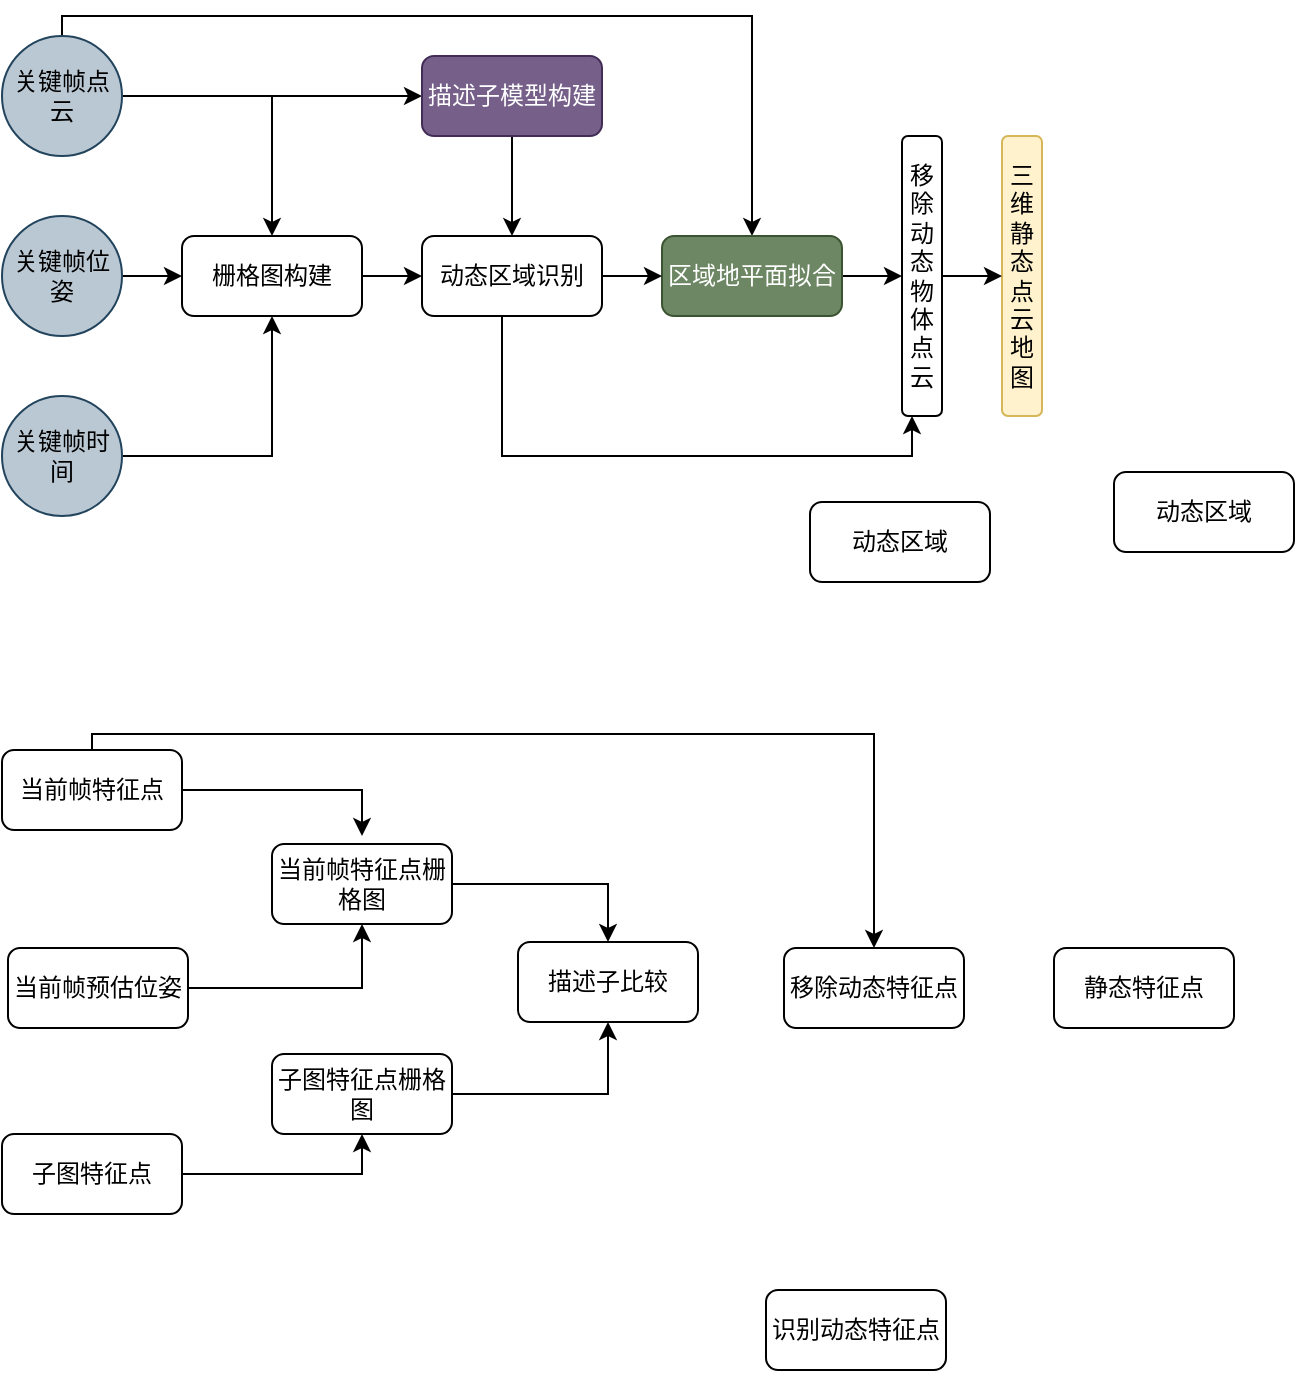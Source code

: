 <mxfile version="21.1.0" type="github">
  <diagram name="第 1 页" id="np9ylYSEgCcjItwMwyFh">
    <mxGraphModel dx="989" dy="549" grid="0" gridSize="10" guides="1" tooltips="1" connect="1" arrows="1" fold="1" page="1" pageScale="1" pageWidth="827" pageHeight="1169" math="0" shadow="0">
      <root>
        <mxCell id="0" />
        <mxCell id="1" parent="0" />
        <mxCell id="5_tiHbaoTRnMNyBQFw8H-37" value="" style="edgeStyle=orthogonalEdgeStyle;rounded=0;orthogonalLoop=1;jettySize=auto;html=1;" parent="1" source="5_tiHbaoTRnMNyBQFw8H-1" target="5_tiHbaoTRnMNyBQFw8H-18" edge="1">
          <mxGeometry relative="1" as="geometry" />
        </mxCell>
        <mxCell id="5_tiHbaoTRnMNyBQFw8H-1" value="关键帧位姿" style="ellipse;whiteSpace=wrap;html=1;aspect=fixed;fillColor=#bac8d3;fontFamily=Tahoma;strokeColor=#23445d;" parent="1" vertex="1">
          <mxGeometry x="70" y="240" width="60" height="60" as="geometry" />
        </mxCell>
        <mxCell id="5_tiHbaoTRnMNyBQFw8H-31" style="edgeStyle=orthogonalEdgeStyle;rounded=0;orthogonalLoop=1;jettySize=auto;html=1;entryX=0.5;entryY=0;entryDx=0;entryDy=0;" parent="1" source="5_tiHbaoTRnMNyBQFw8H-6" target="5_tiHbaoTRnMNyBQFw8H-12" edge="1">
          <mxGeometry relative="1" as="geometry">
            <Array as="points">
              <mxPoint x="100" y="140" />
              <mxPoint x="445" y="140" />
            </Array>
          </mxGeometry>
        </mxCell>
        <mxCell id="5_tiHbaoTRnMNyBQFw8H-36" value="" style="edgeStyle=orthogonalEdgeStyle;rounded=0;orthogonalLoop=1;jettySize=auto;html=1;" parent="1" source="5_tiHbaoTRnMNyBQFw8H-6" target="5_tiHbaoTRnMNyBQFw8H-17" edge="1">
          <mxGeometry relative="1" as="geometry" />
        </mxCell>
        <mxCell id="5_tiHbaoTRnMNyBQFw8H-43" style="edgeStyle=orthogonalEdgeStyle;rounded=0;orthogonalLoop=1;jettySize=auto;html=1;entryX=0.5;entryY=0;entryDx=0;entryDy=0;" parent="1" source="5_tiHbaoTRnMNyBQFw8H-6" target="5_tiHbaoTRnMNyBQFw8H-18" edge="1">
          <mxGeometry relative="1" as="geometry" />
        </mxCell>
        <mxCell id="5_tiHbaoTRnMNyBQFw8H-6" value="关键帧点云" style="ellipse;whiteSpace=wrap;html=1;aspect=fixed;fillColor=#bac8d3;fontFamily=Tahoma;strokeColor=#23445d;" parent="1" vertex="1">
          <mxGeometry x="70" y="150" width="60" height="60" as="geometry" />
        </mxCell>
        <mxCell id="5_tiHbaoTRnMNyBQFw8H-41" style="edgeStyle=orthogonalEdgeStyle;rounded=0;orthogonalLoop=1;jettySize=auto;html=1;entryX=0.5;entryY=1;entryDx=0;entryDy=0;" parent="1" source="5_tiHbaoTRnMNyBQFw8H-7" target="5_tiHbaoTRnMNyBQFw8H-18" edge="1">
          <mxGeometry relative="1" as="geometry" />
        </mxCell>
        <mxCell id="5_tiHbaoTRnMNyBQFw8H-7" value="关键帧时间" style="ellipse;whiteSpace=wrap;html=1;aspect=fixed;fillColor=#bac8d3;fontFamily=Tahoma;strokeColor=#23445d;" parent="1" vertex="1">
          <mxGeometry x="70" y="330" width="60" height="60" as="geometry" />
        </mxCell>
        <mxCell id="5_tiHbaoTRnMNyBQFw8H-11" value="三维静态点云地图" style="rounded=1;whiteSpace=wrap;html=1;fontFamily=Tahoma;fillColor=#fff2cc;strokeColor=#d6b656;" parent="1" vertex="1">
          <mxGeometry x="570" y="200" width="20" height="140" as="geometry" />
        </mxCell>
        <mxCell id="5_tiHbaoTRnMNyBQFw8H-29" value="" style="edgeStyle=orthogonalEdgeStyle;rounded=0;orthogonalLoop=1;jettySize=auto;html=1;" parent="1" source="5_tiHbaoTRnMNyBQFw8H-12" target="5_tiHbaoTRnMNyBQFw8H-20" edge="1">
          <mxGeometry relative="1" as="geometry" />
        </mxCell>
        <mxCell id="5_tiHbaoTRnMNyBQFw8H-12" value="区域地平面拟合" style="rounded=1;whiteSpace=wrap;html=1;fontFamily=Tahoma;fillColor=#6d8764;fontColor=#ffffff;strokeColor=#3A5431;" parent="1" vertex="1">
          <mxGeometry x="400" y="250" width="90" height="40" as="geometry" />
        </mxCell>
        <mxCell id="5_tiHbaoTRnMNyBQFw8H-15" value="&lt;div data-processon-v=&quot;{&amp;quot;list&amp;quot;:[{&amp;quot;parent&amp;quot;:&amp;quot;&amp;quot;,&amp;quot;link&amp;quot;:&amp;quot;&amp;quot;,&amp;quot;shapeStyle&amp;quot;:{&amp;quot;alpha&amp;quot;:1},&amp;quot;textBlock&amp;quot;:[{&amp;quot;position&amp;quot;:{&amp;quot;w&amp;quot;:&amp;quot;w-20&amp;quot;,&amp;quot;h&amp;quot;:&amp;quot;h&amp;quot;,&amp;quot;x&amp;quot;:10,&amp;quot;y&amp;quot;:0},&amp;quot;text&amp;quot;:&amp;quot;关键帧点云&amp;quot;}],&amp;quot;anchors&amp;quot;:[{&amp;quot;x&amp;quot;:&amp;quot;w/2&amp;quot;,&amp;quot;y&amp;quot;:&amp;quot;0&amp;quot;},{&amp;quot;x&amp;quot;:&amp;quot;w/2&amp;quot;,&amp;quot;y&amp;quot;:&amp;quot;h&amp;quot;},{&amp;quot;x&amp;quot;:&amp;quot;0&amp;quot;,&amp;quot;y&amp;quot;:&amp;quot;h/2&amp;quot;},{&amp;quot;x&amp;quot;:&amp;quot;w&amp;quot;,&amp;quot;y&amp;quot;:&amp;quot;h/2&amp;quot;}],&amp;quot;fontStyle&amp;quot;:{&amp;quot;color&amp;quot;:&amp;quot;33,33,33&amp;quot;},&amp;quot;dataAttributes&amp;quot;:[{&amp;quot;name&amp;quot;:&amp;quot;序号&amp;quot;,&amp;quot;id&amp;quot;:&amp;quot;WbGneogPtD269022&amp;quot;,&amp;quot;category&amp;quot;:&amp;quot;default&amp;quot;,&amp;quot;type&amp;quot;:&amp;quot;number&amp;quot;,&amp;quot;value&amp;quot;:&amp;quot;&amp;quot;},{&amp;quot;name&amp;quot;:&amp;quot;名称&amp;quot;,&amp;quot;id&amp;quot;:&amp;quot;pYLETVvyvk810339&amp;quot;,&amp;quot;category&amp;quot;:&amp;quot;default&amp;quot;,&amp;quot;type&amp;quot;:&amp;quot;string&amp;quot;,&amp;quot;value&amp;quot;:&amp;quot;&amp;quot;},{&amp;quot;name&amp;quot;:&amp;quot;所有者&amp;quot;,&amp;quot;id&amp;quot;:&amp;quot;ycEeWShMAY511303&amp;quot;,&amp;quot;category&amp;quot;:&amp;quot;default&amp;quot;,&amp;quot;type&amp;quot;:&amp;quot;string&amp;quot;,&amp;quot;value&amp;quot;:&amp;quot;&amp;quot;},{&amp;quot;name&amp;quot;:&amp;quot;连接&amp;quot;,&amp;quot;id&amp;quot;:&amp;quot;hBJHStNLsW426431&amp;quot;,&amp;quot;category&amp;quot;:&amp;quot;default&amp;quot;,&amp;quot;type&amp;quot;:&amp;quot;link&amp;quot;,&amp;quot;value&amp;quot;:&amp;quot;&amp;quot;},{&amp;quot;name&amp;quot;:&amp;quot;便笺&amp;quot;,&amp;quot;id&amp;quot;:&amp;quot;EGMqItFVrx682388&amp;quot;,&amp;quot;category&amp;quot;:&amp;quot;default&amp;quot;,&amp;quot;type&amp;quot;:&amp;quot;string&amp;quot;,&amp;quot;value&amp;quot;:&amp;quot;&amp;quot;},{&amp;quot;name&amp;quot;:&amp;quot;成本&amp;quot;,&amp;quot;id&amp;quot;:&amp;quot;vhezSmYPwj245101&amp;quot;,&amp;quot;category&amp;quot;:&amp;quot;default&amp;quot;,&amp;quot;type&amp;quot;:&amp;quot;number&amp;quot;,&amp;quot;value&amp;quot;:&amp;quot;&amp;quot;},{&amp;quot;name&amp;quot;:&amp;quot;时间&amp;quot;,&amp;quot;id&amp;quot;:&amp;quot;VqpkiRZbzq307465&amp;quot;,&amp;quot;category&amp;quot;:&amp;quot;default&amp;quot;,&amp;quot;type&amp;quot;:&amp;quot;number&amp;quot;,&amp;quot;value&amp;quot;:&amp;quot;&amp;quot;},{&amp;quot;name&amp;quot;:&amp;quot;部门&amp;quot;,&amp;quot;id&amp;quot;:&amp;quot;DVqjNkYbbj005844&amp;quot;,&amp;quot;category&amp;quot;:&amp;quot;default&amp;quot;,&amp;quot;type&amp;quot;:&amp;quot;string&amp;quot;,&amp;quot;value&amp;quot;:&amp;quot;&amp;quot;},{&amp;quot;name&amp;quot;:&amp;quot;输入&amp;quot;,&amp;quot;id&amp;quot;:&amp;quot;QKeMGFplGY472978&amp;quot;,&amp;quot;category&amp;quot;:&amp;quot;default&amp;quot;,&amp;quot;type&amp;quot;:&amp;quot;string&amp;quot;,&amp;quot;value&amp;quot;:&amp;quot;&amp;quot;},{&amp;quot;name&amp;quot;:&amp;quot;输出&amp;quot;,&amp;quot;id&amp;quot;:&amp;quot;KhAprFxZMM976021&amp;quot;,&amp;quot;category&amp;quot;:&amp;quot;default&amp;quot;,&amp;quot;type&amp;quot;:&amp;quot;string&amp;quot;,&amp;quot;value&amp;quot;:&amp;quot;&amp;quot;},{&amp;quot;name&amp;quot;:&amp;quot;风险&amp;quot;,&amp;quot;id&amp;quot;:&amp;quot;cRpPorZqQw131963&amp;quot;,&amp;quot;category&amp;quot;:&amp;quot;default&amp;quot;,&amp;quot;type&amp;quot;:&amp;quot;string&amp;quot;,&amp;quot;value&amp;quot;:&amp;quot;&amp;quot;},{&amp;quot;name&amp;quot;:&amp;quot;备注&amp;quot;,&amp;quot;id&amp;quot;:&amp;quot;bTrvqBlnoW994187&amp;quot;,&amp;quot;category&amp;quot;:&amp;quot;default&amp;quot;,&amp;quot;type&amp;quot;:&amp;quot;string&amp;quot;,&amp;quot;value&amp;quot;:&amp;quot;&amp;quot;}],&amp;quot;props&amp;quot;:{&amp;quot;zindex&amp;quot;:196,&amp;quot;w&amp;quot;:101.958,&amp;quot;x&amp;quot;:921.263,&amp;quot;h&amp;quot;:39.233,&amp;quot;y&amp;quot;:1206.575,&amp;quot;angle&amp;quot;:0},&amp;quot;path&amp;quot;:[{&amp;quot;actions&amp;quot;:[{&amp;quot;x&amp;quot;:&amp;quot;0&amp;quot;,&amp;quot;action&amp;quot;:&amp;quot;move&amp;quot;,&amp;quot;y&amp;quot;:&amp;quot;0&amp;quot;},{&amp;quot;x&amp;quot;:&amp;quot;w&amp;quot;,&amp;quot;action&amp;quot;:&amp;quot;line&amp;quot;,&amp;quot;y&amp;quot;:&amp;quot;0&amp;quot;},{&amp;quot;x&amp;quot;:&amp;quot;w&amp;quot;,&amp;quot;action&amp;quot;:&amp;quot;line&amp;quot;,&amp;quot;y&amp;quot;:&amp;quot;h&amp;quot;},{&amp;quot;x&amp;quot;:&amp;quot;0&amp;quot;,&amp;quot;action&amp;quot;:&amp;quot;line&amp;quot;,&amp;quot;y&amp;quot;:&amp;quot;h&amp;quot;},{&amp;quot;action&amp;quot;:&amp;quot;close&amp;quot;}]}],&amp;quot;lineStyle&amp;quot;:{},&amp;quot;children&amp;quot;:[],&amp;quot;resizeDir&amp;quot;:[&amp;quot;tl&amp;quot;,&amp;quot;tr&amp;quot;,&amp;quot;br&amp;quot;,&amp;quot;bl&amp;quot;],&amp;quot;name&amp;quot;:&amp;quot;process&amp;quot;,&amp;quot;fillStyle&amp;quot;:{},&amp;quot;attribute&amp;quot;:{&amp;quot;container&amp;quot;:false,&amp;quot;rotatable&amp;quot;:true,&amp;quot;visible&amp;quot;:true,&amp;quot;collapsable&amp;quot;:false,&amp;quot;collapsed&amp;quot;:false,&amp;quot;linkable&amp;quot;:true,&amp;quot;markerOffset&amp;quot;:5},&amp;quot;id&amp;quot;:&amp;quot;hXEpCicZCC312153&amp;quot;,&amp;quot;category&amp;quot;:&amp;quot;flow&amp;quot;,&amp;quot;locked&amp;quot;:false,&amp;quot;group&amp;quot;:&amp;quot;&amp;quot;},{&amp;quot;parent&amp;quot;:&amp;quot;&amp;quot;,&amp;quot;link&amp;quot;:&amp;quot;&amp;quot;,&amp;quot;shapeStyle&amp;quot;:{&amp;quot;alpha&amp;quot;:1},&amp;quot;textBlock&amp;quot;:[{&amp;quot;position&amp;quot;:{&amp;quot;w&amp;quot;:&amp;quot;w-20&amp;quot;,&amp;quot;h&amp;quot;:&amp;quot;h&amp;quot;,&amp;quot;x&amp;quot;:10,&amp;quot;y&amp;quot;:0},&amp;quot;text&amp;quot;:&amp;quot;关键帧时间戳&lt;br&gt;&amp;quot;}],&amp;quot;anchors&amp;quot;:[{&amp;quot;x&amp;quot;:&amp;quot;w/2&amp;quot;,&amp;quot;y&amp;quot;:&amp;quot;0&amp;quot;},{&amp;quot;x&amp;quot;:&amp;quot;w/2&amp;quot;,&amp;quot;y&amp;quot;:&amp;quot;h&amp;quot;},{&amp;quot;x&amp;quot;:&amp;quot;0&amp;quot;,&amp;quot;y&amp;quot;:&amp;quot;h/2&amp;quot;},{&amp;quot;x&amp;quot;:&amp;quot;w&amp;quot;,&amp;quot;y&amp;quot;:&amp;quot;h/2&amp;quot;}],&amp;quot;fontStyle&amp;quot;:{&amp;quot;color&amp;quot;:&amp;quot;33,33,33&amp;quot;},&amp;quot;dataAttributes&amp;quot;:[{&amp;quot;name&amp;quot;:&amp;quot;序号&amp;quot;,&amp;quot;id&amp;quot;:&amp;quot;zvNOgqHvhM738080&amp;quot;,&amp;quot;category&amp;quot;:&amp;quot;default&amp;quot;,&amp;quot;type&amp;quot;:&amp;quot;number&amp;quot;,&amp;quot;value&amp;quot;:&amp;quot;&amp;quot;},{&amp;quot;name&amp;quot;:&amp;quot;名称&amp;quot;,&amp;quot;id&amp;quot;:&amp;quot;MYBEntyAff884234&amp;quot;,&amp;quot;category&amp;quot;:&amp;quot;default&amp;quot;,&amp;quot;type&amp;quot;:&amp;quot;string&amp;quot;,&amp;quot;value&amp;quot;:&amp;quot;&amp;quot;},{&amp;quot;name&amp;quot;:&amp;quot;所有者&amp;quot;,&amp;quot;id&amp;quot;:&amp;quot;idwcFZNimj886097&amp;quot;,&amp;quot;category&amp;quot;:&amp;quot;default&amp;quot;,&amp;quot;type&amp;quot;:&amp;quot;string&amp;quot;,&amp;quot;value&amp;quot;:&amp;quot;&amp;quot;},{&amp;quot;name&amp;quot;:&amp;quot;连接&amp;quot;,&amp;quot;id&amp;quot;:&amp;quot;AZBGRkPdcF728635&amp;quot;,&amp;quot;category&amp;quot;:&amp;quot;default&amp;quot;,&amp;quot;type&amp;quot;:&amp;quot;link&amp;quot;,&amp;quot;value&amp;quot;:&amp;quot;&amp;quot;},{&amp;quot;name&amp;quot;:&amp;quot;便笺&amp;quot;,&amp;quot;id&amp;quot;:&amp;quot;QJTzYgEOSm572940&amp;quot;,&amp;quot;category&amp;quot;:&amp;quot;default&amp;quot;,&amp;quot;type&amp;quot;:&amp;quot;string&amp;quot;,&amp;quot;value&amp;quot;:&amp;quot;&amp;quot;},{&amp;quot;name&amp;quot;:&amp;quot;成本&amp;quot;,&amp;quot;id&amp;quot;:&amp;quot;EnXrNmpjbD890251&amp;quot;,&amp;quot;category&amp;quot;:&amp;quot;default&amp;quot;,&amp;quot;type&amp;quot;:&amp;quot;number&amp;quot;,&amp;quot;value&amp;quot;:&amp;quot;&amp;quot;},{&amp;quot;name&amp;quot;:&amp;quot;时间&amp;quot;,&amp;quot;id&amp;quot;:&amp;quot;VaMAWFxCpK910481&amp;quot;,&amp;quot;category&amp;quot;:&amp;quot;default&amp;quot;,&amp;quot;type&amp;quot;:&amp;quot;number&amp;quot;,&amp;quot;value&amp;quot;:&amp;quot;&amp;quot;},{&amp;quot;name&amp;quot;:&amp;quot;部门&amp;quot;,&amp;quot;id&amp;quot;:&amp;quot;jzEqwacBFy859985&amp;quot;,&amp;quot;category&amp;quot;:&amp;quot;default&amp;quot;,&amp;quot;type&amp;quot;:&amp;quot;string&amp;quot;,&amp;quot;value&amp;quot;:&amp;quot;&amp;quot;},{&amp;quot;name&amp;quot;:&amp;quot;输入&amp;quot;,&amp;quot;id&amp;quot;:&amp;quot;vAfLlCHppQ081372&amp;quot;,&amp;quot;category&amp;quot;:&amp;quot;default&amp;quot;,&amp;quot;type&amp;quot;:&amp;quot;string&amp;quot;,&amp;quot;value&amp;quot;:&amp;quot;&amp;quot;},{&amp;quot;name&amp;quot;:&amp;quot;输出&amp;quot;,&amp;quot;id&amp;quot;:&amp;quot;IFIxqTdsYR706361&amp;quot;,&amp;quot;category&amp;quot;:&amp;quot;default&amp;quot;,&amp;quot;type&amp;quot;:&amp;quot;string&amp;quot;,&amp;quot;value&amp;quot;:&amp;quot;&amp;quot;},{&amp;quot;name&amp;quot;:&amp;quot;风险&amp;quot;,&amp;quot;id&amp;quot;:&amp;quot;eXETFVcJCL411941&amp;quot;,&amp;quot;category&amp;quot;:&amp;quot;default&amp;quot;,&amp;quot;type&amp;quot;:&amp;quot;string&amp;quot;,&amp;quot;value&amp;quot;:&amp;quot;&amp;quot;},{&amp;quot;name&amp;quot;:&amp;quot;备注&amp;quot;,&amp;quot;id&amp;quot;:&amp;quot;lGcUhTshKS911561&amp;quot;,&amp;quot;category&amp;quot;:&amp;quot;default&amp;quot;,&amp;quot;type&amp;quot;:&amp;quot;string&amp;quot;,&amp;quot;value&amp;quot;:&amp;quot;&amp;quot;}],&amp;quot;props&amp;quot;:{&amp;quot;zindex&amp;quot;:197,&amp;quot;w&amp;quot;:102.458,&amp;quot;x&amp;quot;:921.013,&amp;quot;h&amp;quot;:39.133,&amp;quot;y&amp;quot;:1376.792,&amp;quot;angle&amp;quot;:0},&amp;quot;path&amp;quot;:[{&amp;quot;actions&amp;quot;:[{&amp;quot;x&amp;quot;:&amp;quot;0&amp;quot;,&amp;quot;action&amp;quot;:&amp;quot;move&amp;quot;,&amp;quot;y&amp;quot;:&amp;quot;0&amp;quot;},{&amp;quot;x&amp;quot;:&amp;quot;w&amp;quot;,&amp;quot;action&amp;quot;:&amp;quot;line&amp;quot;,&amp;quot;y&amp;quot;:&amp;quot;0&amp;quot;},{&amp;quot;x&amp;quot;:&amp;quot;w&amp;quot;,&amp;quot;action&amp;quot;:&amp;quot;line&amp;quot;,&amp;quot;y&amp;quot;:&amp;quot;h&amp;quot;},{&amp;quot;x&amp;quot;:&amp;quot;0&amp;quot;,&amp;quot;action&amp;quot;:&amp;quot;line&amp;quot;,&amp;quot;y&amp;quot;:&amp;quot;h&amp;quot;},{&amp;quot;action&amp;quot;:&amp;quot;close&amp;quot;}]}],&amp;quot;lineStyle&amp;quot;:{},&amp;quot;children&amp;quot;:[],&amp;quot;resizeDir&amp;quot;:[&amp;quot;tl&amp;quot;,&amp;quot;tr&amp;quot;,&amp;quot;br&amp;quot;,&amp;quot;bl&amp;quot;],&amp;quot;name&amp;quot;:&amp;quot;process&amp;quot;,&amp;quot;fillStyle&amp;quot;:{},&amp;quot;attribute&amp;quot;:{&amp;quot;container&amp;quot;:false,&amp;quot;rotatable&amp;quot;:true,&amp;quot;visible&amp;quot;:true,&amp;quot;collapsable&amp;quot;:false,&amp;quot;collapsed&amp;quot;:false,&amp;quot;linkable&amp;quot;:true,&amp;quot;markerOffset&amp;quot;:5},&amp;quot;id&amp;quot;:&amp;quot;dtqrWWBxXt274741&amp;quot;,&amp;quot;category&amp;quot;:&amp;quot;flow&amp;quot;,&amp;quot;locked&amp;quot;:false,&amp;quot;group&amp;quot;:&amp;quot;&amp;quot;},{&amp;quot;parent&amp;quot;:&amp;quot;&amp;quot;,&amp;quot;link&amp;quot;:&amp;quot;&amp;quot;,&amp;quot;shapeStyle&amp;quot;:{&amp;quot;alpha&amp;quot;:1},&amp;quot;textBlock&amp;quot;:[{&amp;quot;position&amp;quot;:{&amp;quot;w&amp;quot;:&amp;quot;w-20&amp;quot;,&amp;quot;h&amp;quot;:&amp;quot;h&amp;quot;,&amp;quot;x&amp;quot;:10,&amp;quot;y&amp;quot;:0},&amp;quot;text&amp;quot;:&amp;quot;关键帧位姿&lt;br&gt;&amp;quot;}],&amp;quot;anchors&amp;quot;:[{&amp;quot;x&amp;quot;:&amp;quot;w/2&amp;quot;,&amp;quot;y&amp;quot;:&amp;quot;0&amp;quot;},{&amp;quot;x&amp;quot;:&amp;quot;w/2&amp;quot;,&amp;quot;y&amp;quot;:&amp;quot;h&amp;quot;},{&amp;quot;x&amp;quot;:&amp;quot;0&amp;quot;,&amp;quot;y&amp;quot;:&amp;quot;h/2&amp;quot;},{&amp;quot;x&amp;quot;:&amp;quot;w&amp;quot;,&amp;quot;y&amp;quot;:&amp;quot;h/2&amp;quot;}],&amp;quot;fontStyle&amp;quot;:{&amp;quot;color&amp;quot;:&amp;quot;33,33,33&amp;quot;},&amp;quot;dataAttributes&amp;quot;:[{&amp;quot;name&amp;quot;:&amp;quot;序号&amp;quot;,&amp;quot;id&amp;quot;:&amp;quot;xTOQjaTWfU349485&amp;quot;,&amp;quot;category&amp;quot;:&amp;quot;default&amp;quot;,&amp;quot;type&amp;quot;:&amp;quot;number&amp;quot;,&amp;quot;value&amp;quot;:&amp;quot;&amp;quot;},{&amp;quot;name&amp;quot;:&amp;quot;名称&amp;quot;,&amp;quot;id&amp;quot;:&amp;quot;zguJErPCvI930492&amp;quot;,&amp;quot;category&amp;quot;:&amp;quot;default&amp;quot;,&amp;quot;type&amp;quot;:&amp;quot;string&amp;quot;,&amp;quot;value&amp;quot;:&amp;quot;&amp;quot;},{&amp;quot;name&amp;quot;:&amp;quot;所有者&amp;quot;,&amp;quot;id&amp;quot;:&amp;quot;BsVUJPLqrT224240&amp;quot;,&amp;quot;category&amp;quot;:&amp;quot;default&amp;quot;,&amp;quot;type&amp;quot;:&amp;quot;string&amp;quot;,&amp;quot;value&amp;quot;:&amp;quot;&amp;quot;},{&amp;quot;name&amp;quot;:&amp;quot;连接&amp;quot;,&amp;quot;id&amp;quot;:&amp;quot;QcOjPAWEKH555437&amp;quot;,&amp;quot;category&amp;quot;:&amp;quot;default&amp;quot;,&amp;quot;type&amp;quot;:&amp;quot;link&amp;quot;,&amp;quot;value&amp;quot;:&amp;quot;&amp;quot;},{&amp;quot;name&amp;quot;:&amp;quot;便笺&amp;quot;,&amp;quot;id&amp;quot;:&amp;quot;uhBqfZxsrp993782&amp;quot;,&amp;quot;category&amp;quot;:&amp;quot;default&amp;quot;,&amp;quot;type&amp;quot;:&amp;quot;string&amp;quot;,&amp;quot;value&amp;quot;:&amp;quot;&amp;quot;},{&amp;quot;name&amp;quot;:&amp;quot;成本&amp;quot;,&amp;quot;id&amp;quot;:&amp;quot;RUkTGPnenL351122&amp;quot;,&amp;quot;category&amp;quot;:&amp;quot;default&amp;quot;,&amp;quot;type&amp;quot;:&amp;quot;number&amp;quot;,&amp;quot;value&amp;quot;:&amp;quot;&amp;quot;},{&amp;quot;name&amp;quot;:&amp;quot;时间&amp;quot;,&amp;quot;id&amp;quot;:&amp;quot;hvSoJAopTC278382&amp;quot;,&amp;quot;category&amp;quot;:&amp;quot;default&amp;quot;,&amp;quot;type&amp;quot;:&amp;quot;number&amp;quot;,&amp;quot;value&amp;quot;:&amp;quot;&amp;quot;},{&amp;quot;name&amp;quot;:&amp;quot;部门&amp;quot;,&amp;quot;id&amp;quot;:&amp;quot;BeJMHwGwtv079912&amp;quot;,&amp;quot;category&amp;quot;:&amp;quot;default&amp;quot;,&amp;quot;type&amp;quot;:&amp;quot;string&amp;quot;,&amp;quot;value&amp;quot;:&amp;quot;&amp;quot;},{&amp;quot;name&amp;quot;:&amp;quot;输入&amp;quot;,&amp;quot;id&amp;quot;:&amp;quot;nmOdgMEpbA324359&amp;quot;,&amp;quot;category&amp;quot;:&amp;quot;default&amp;quot;,&amp;quot;type&amp;quot;:&amp;quot;string&amp;quot;,&amp;quot;value&amp;quot;:&amp;quot;&amp;quot;},{&amp;quot;name&amp;quot;:&amp;quot;输出&amp;quot;,&amp;quot;id&amp;quot;:&amp;quot;piaglVUnAq987082&amp;quot;,&amp;quot;category&amp;quot;:&amp;quot;default&amp;quot;,&amp;quot;type&amp;quot;:&amp;quot;string&amp;quot;,&amp;quot;value&amp;quot;:&amp;quot;&amp;quot;},{&amp;quot;name&amp;quot;:&amp;quot;风险&amp;quot;,&amp;quot;id&amp;quot;:&amp;quot;mNHWvOGdlN858166&amp;quot;,&amp;quot;category&amp;quot;:&amp;quot;default&amp;quot;,&amp;quot;type&amp;quot;:&amp;quot;string&amp;quot;,&amp;quot;value&amp;quot;:&amp;quot;&amp;quot;},{&amp;quot;name&amp;quot;:&amp;quot;备注&amp;quot;,&amp;quot;id&amp;quot;:&amp;quot;KVLqaTIJBc597865&amp;quot;,&amp;quot;category&amp;quot;:&amp;quot;default&amp;quot;,&amp;quot;type&amp;quot;:&amp;quot;string&amp;quot;,&amp;quot;value&amp;quot;:&amp;quot;&amp;quot;}],&amp;quot;props&amp;quot;:{&amp;quot;zindex&amp;quot;:198,&amp;quot;w&amp;quot;:102.458,&amp;quot;x&amp;quot;:921.013,&amp;quot;h&amp;quot;:39.015,&amp;quot;y&amp;quot;:1291.792,&amp;quot;angle&amp;quot;:0},&amp;quot;path&amp;quot;:[{&amp;quot;actions&amp;quot;:[{&amp;quot;x&amp;quot;:&amp;quot;0&amp;quot;,&amp;quot;action&amp;quot;:&amp;quot;move&amp;quot;,&amp;quot;y&amp;quot;:&amp;quot;0&amp;quot;},{&amp;quot;x&amp;quot;:&amp;quot;w&amp;quot;,&amp;quot;action&amp;quot;:&amp;quot;line&amp;quot;,&amp;quot;y&amp;quot;:&amp;quot;0&amp;quot;},{&amp;quot;x&amp;quot;:&amp;quot;w&amp;quot;,&amp;quot;action&amp;quot;:&amp;quot;line&amp;quot;,&amp;quot;y&amp;quot;:&amp;quot;h&amp;quot;},{&amp;quot;x&amp;quot;:&amp;quot;0&amp;quot;,&amp;quot;action&amp;quot;:&amp;quot;line&amp;quot;,&amp;quot;y&amp;quot;:&amp;quot;h&amp;quot;},{&amp;quot;action&amp;quot;:&amp;quot;close&amp;quot;}]}],&amp;quot;lineStyle&amp;quot;:{},&amp;quot;children&amp;quot;:[],&amp;quot;resizeDir&amp;quot;:[&amp;quot;tl&amp;quot;,&amp;quot;tr&amp;quot;,&amp;quot;br&amp;quot;,&amp;quot;bl&amp;quot;],&amp;quot;name&amp;quot;:&amp;quot;process&amp;quot;,&amp;quot;fillStyle&amp;quot;:{},&amp;quot;attribute&amp;quot;:{&amp;quot;container&amp;quot;:false,&amp;quot;rotatable&amp;quot;:true,&amp;quot;visible&amp;quot;:true,&amp;quot;collapsable&amp;quot;:false,&amp;quot;collapsed&amp;quot;:false,&amp;quot;linkable&amp;quot;:true,&amp;quot;markerOffset&amp;quot;:5},&amp;quot;id&amp;quot;:&amp;quot;qXaQmcpQKQ306463&amp;quot;,&amp;quot;category&amp;quot;:&amp;quot;flow&amp;quot;,&amp;quot;locked&amp;quot;:false,&amp;quot;group&amp;quot;:&amp;quot;&amp;quot;},{&amp;quot;parent&amp;quot;:&amp;quot;&amp;quot;,&amp;quot;link&amp;quot;:&amp;quot;&amp;quot;,&amp;quot;shapeStyle&amp;quot;:{&amp;quot;alpha&amp;quot;:1},&amp;quot;textBlock&amp;quot;:[{&amp;quot;position&amp;quot;:{&amp;quot;w&amp;quot;:&amp;quot;w-20&amp;quot;,&amp;quot;h&amp;quot;:&amp;quot;h&amp;quot;,&amp;quot;x&amp;quot;:10,&amp;quot;y&amp;quot;:0},&amp;quot;text&amp;quot;:&amp;quot;栅格图构建&lt;br&gt;&amp;quot;}],&amp;quot;anchors&amp;quot;:[{&amp;quot;x&amp;quot;:&amp;quot;w/2&amp;quot;,&amp;quot;y&amp;quot;:&amp;quot;0&amp;quot;},{&amp;quot;x&amp;quot;:&amp;quot;w/2&amp;quot;,&amp;quot;y&amp;quot;:&amp;quot;h&amp;quot;},{&amp;quot;x&amp;quot;:&amp;quot;0&amp;quot;,&amp;quot;y&amp;quot;:&amp;quot;h/2&amp;quot;},{&amp;quot;x&amp;quot;:&amp;quot;w&amp;quot;,&amp;quot;y&amp;quot;:&amp;quot;h/2&amp;quot;}],&amp;quot;fontStyle&amp;quot;:{&amp;quot;color&amp;quot;:&amp;quot;33,33,33&amp;quot;},&amp;quot;dataAttributes&amp;quot;:[{&amp;quot;name&amp;quot;:&amp;quot;序号&amp;quot;,&amp;quot;id&amp;quot;:&amp;quot;igYjDtoarJ329569&amp;quot;,&amp;quot;category&amp;quot;:&amp;quot;default&amp;quot;,&amp;quot;type&amp;quot;:&amp;quot;number&amp;quot;,&amp;quot;value&amp;quot;:&amp;quot;&amp;quot;},{&amp;quot;name&amp;quot;:&amp;quot;名称&amp;quot;,&amp;quot;id&amp;quot;:&amp;quot;VbZXnvRxIf349674&amp;quot;,&amp;quot;category&amp;quot;:&amp;quot;default&amp;quot;,&amp;quot;type&amp;quot;:&amp;quot;string&amp;quot;,&amp;quot;value&amp;quot;:&amp;quot;&amp;quot;},{&amp;quot;name&amp;quot;:&amp;quot;所有者&amp;quot;,&amp;quot;id&amp;quot;:&amp;quot;yyvdPwZAgZ424892&amp;quot;,&amp;quot;category&amp;quot;:&amp;quot;default&amp;quot;,&amp;quot;type&amp;quot;:&amp;quot;string&amp;quot;,&amp;quot;value&amp;quot;:&amp;quot;&amp;quot;},{&amp;quot;name&amp;quot;:&amp;quot;连接&amp;quot;,&amp;quot;id&amp;quot;:&amp;quot;ZlwnZfFktY417335&amp;quot;,&amp;quot;category&amp;quot;:&amp;quot;default&amp;quot;,&amp;quot;type&amp;quot;:&amp;quot;link&amp;quot;,&amp;quot;value&amp;quot;:&amp;quot;&amp;quot;},{&amp;quot;name&amp;quot;:&amp;quot;便笺&amp;quot;,&amp;quot;id&amp;quot;:&amp;quot;JMLszMPFwo926895&amp;quot;,&amp;quot;category&amp;quot;:&amp;quot;default&amp;quot;,&amp;quot;type&amp;quot;:&amp;quot;string&amp;quot;,&amp;quot;value&amp;quot;:&amp;quot;&amp;quot;},{&amp;quot;name&amp;quot;:&amp;quot;成本&amp;quot;,&amp;quot;id&amp;quot;:&amp;quot;iMyGbyKPlu938443&amp;quot;,&amp;quot;category&amp;quot;:&amp;quot;default&amp;quot;,&amp;quot;type&amp;quot;:&amp;quot;number&amp;quot;,&amp;quot;value&amp;quot;:&amp;quot;&amp;quot;},{&amp;quot;name&amp;quot;:&amp;quot;时间&amp;quot;,&amp;quot;id&amp;quot;:&amp;quot;QtVunERjby832795&amp;quot;,&amp;quot;category&amp;quot;:&amp;quot;default&amp;quot;,&amp;quot;type&amp;quot;:&amp;quot;number&amp;quot;,&amp;quot;value&amp;quot;:&amp;quot;&amp;quot;},{&amp;quot;name&amp;quot;:&amp;quot;部门&amp;quot;,&amp;quot;id&amp;quot;:&amp;quot;WGFuEuMtuY381605&amp;quot;,&amp;quot;category&amp;quot;:&amp;quot;default&amp;quot;,&amp;quot;type&amp;quot;:&amp;quot;string&amp;quot;,&amp;quot;value&amp;quot;:&amp;quot;&amp;quot;},{&amp;quot;name&amp;quot;:&amp;quot;输入&amp;quot;,&amp;quot;id&amp;quot;:&amp;quot;lxUeFzxMKl945768&amp;quot;,&amp;quot;category&amp;quot;:&amp;quot;default&amp;quot;,&amp;quot;type&amp;quot;:&amp;quot;string&amp;quot;,&amp;quot;value&amp;quot;:&amp;quot;&amp;quot;},{&amp;quot;name&amp;quot;:&amp;quot;输出&amp;quot;,&amp;quot;id&amp;quot;:&amp;quot;XdOqyjfAmu254049&amp;quot;,&amp;quot;category&amp;quot;:&amp;quot;default&amp;quot;,&amp;quot;type&amp;quot;:&amp;quot;string&amp;quot;,&amp;quot;value&amp;quot;:&amp;quot;&amp;quot;},{&amp;quot;name&amp;quot;:&amp;quot;风险&amp;quot;,&amp;quot;id&amp;quot;:&amp;quot;msXOFAZeon389026&amp;quot;,&amp;quot;category&amp;quot;:&amp;quot;default&amp;quot;,&amp;quot;type&amp;quot;:&amp;quot;string&amp;quot;,&amp;quot;value&amp;quot;:&amp;quot;&amp;quot;},{&amp;quot;name&amp;quot;:&amp;quot;备注&amp;quot;,&amp;quot;id&amp;quot;:&amp;quot;pOFjxhYACP595551&amp;quot;,&amp;quot;category&amp;quot;:&amp;quot;default&amp;quot;,&amp;quot;type&amp;quot;:&amp;quot;string&amp;quot;,&amp;quot;value&amp;quot;:&amp;quot;&amp;quot;}],&amp;quot;props&amp;quot;:{&amp;quot;zindex&amp;quot;:199,&amp;quot;w&amp;quot;:102.261,&amp;quot;x&amp;quot;:1070.154,&amp;quot;h&amp;quot;:38.59,&amp;quot;y&amp;quot;:1291.792,&amp;quot;angle&amp;quot;:0},&amp;quot;path&amp;quot;:[{&amp;quot;actions&amp;quot;:[{&amp;quot;x&amp;quot;:&amp;quot;0&amp;quot;,&amp;quot;action&amp;quot;:&amp;quot;move&amp;quot;,&amp;quot;y&amp;quot;:&amp;quot;0&amp;quot;},{&amp;quot;x&amp;quot;:&amp;quot;w&amp;quot;,&amp;quot;action&amp;quot;:&amp;quot;line&amp;quot;,&amp;quot;y&amp;quot;:&amp;quot;0&amp;quot;},{&amp;quot;x&amp;quot;:&amp;quot;w&amp;quot;,&amp;quot;action&amp;quot;:&amp;quot;line&amp;quot;,&amp;quot;y&amp;quot;:&amp;quot;h&amp;quot;},{&amp;quot;x&amp;quot;:&amp;quot;0&amp;quot;,&amp;quot;action&amp;quot;:&amp;quot;line&amp;quot;,&amp;quot;y&amp;quot;:&amp;quot;h&amp;quot;},{&amp;quot;action&amp;quot;:&amp;quot;close&amp;quot;}]}],&amp;quot;lineStyle&amp;quot;:{},&amp;quot;children&amp;quot;:[],&amp;quot;resizeDir&amp;quot;:[&amp;quot;tl&amp;quot;,&amp;quot;tr&amp;quot;,&amp;quot;br&amp;quot;,&amp;quot;bl&amp;quot;],&amp;quot;name&amp;quot;:&amp;quot;process&amp;quot;,&amp;quot;fillStyle&amp;quot;:{},&amp;quot;attribute&amp;quot;:{&amp;quot;container&amp;quot;:false,&amp;quot;rotatable&amp;quot;:true,&amp;quot;visible&amp;quot;:true,&amp;quot;collapsable&amp;quot;:false,&amp;quot;collapsed&amp;quot;:false,&amp;quot;linkable&amp;quot;:true,&amp;quot;markerOffset&amp;quot;:5},&amp;quot;id&amp;quot;:&amp;quot;brotCzACbP107884&amp;quot;,&amp;quot;category&amp;quot;:&amp;quot;flow&amp;quot;,&amp;quot;locked&amp;quot;:false,&amp;quot;group&amp;quot;:&amp;quot;&amp;quot;},{&amp;quot;parent&amp;quot;:&amp;quot;&amp;quot;,&amp;quot;link&amp;quot;:&amp;quot;&amp;quot;,&amp;quot;shapeStyle&amp;quot;:{&amp;quot;alpha&amp;quot;:1},&amp;quot;textBlock&amp;quot;:[{&amp;quot;position&amp;quot;:{&amp;quot;w&amp;quot;:&amp;quot;w-20&amp;quot;,&amp;quot;h&amp;quot;:&amp;quot;h&amp;quot;,&amp;quot;x&amp;quot;:10,&amp;quot;y&amp;quot;:0},&amp;quot;text&amp;quot;:&amp;quot;移除动态物体点云&lt;br&gt;&amp;quot;}],&amp;quot;anchors&amp;quot;:[{&amp;quot;x&amp;quot;:&amp;quot;w/2&amp;quot;,&amp;quot;y&amp;quot;:&amp;quot;0&amp;quot;},{&amp;quot;x&amp;quot;:&amp;quot;w/2&amp;quot;,&amp;quot;y&amp;quot;:&amp;quot;h&amp;quot;},{&amp;quot;x&amp;quot;:&amp;quot;0&amp;quot;,&amp;quot;y&amp;quot;:&amp;quot;h/2&amp;quot;},{&amp;quot;x&amp;quot;:&amp;quot;w&amp;quot;,&amp;quot;y&amp;quot;:&amp;quot;h/2&amp;quot;}],&amp;quot;fontStyle&amp;quot;:{&amp;quot;color&amp;quot;:&amp;quot;33,33,33&amp;quot;},&amp;quot;dataAttributes&amp;quot;:[{&amp;quot;name&amp;quot;:&amp;quot;序号&amp;quot;,&amp;quot;id&amp;quot;:&amp;quot;kPLbztXnbE216477&amp;quot;,&amp;quot;category&amp;quot;:&amp;quot;default&amp;quot;,&amp;quot;type&amp;quot;:&amp;quot;number&amp;quot;,&amp;quot;value&amp;quot;:&amp;quot;&amp;quot;},{&amp;quot;name&amp;quot;:&amp;quot;名称&amp;quot;,&amp;quot;id&amp;quot;:&amp;quot;mXAkHuyrRi723259&amp;quot;,&amp;quot;category&amp;quot;:&amp;quot;default&amp;quot;,&amp;quot;type&amp;quot;:&amp;quot;string&amp;quot;,&amp;quot;value&amp;quot;:&amp;quot;&amp;quot;},{&amp;quot;name&amp;quot;:&amp;quot;所有者&amp;quot;,&amp;quot;id&amp;quot;:&amp;quot;JmNqydGXPh001300&amp;quot;,&amp;quot;category&amp;quot;:&amp;quot;default&amp;quot;,&amp;quot;type&amp;quot;:&amp;quot;string&amp;quot;,&amp;quot;value&amp;quot;:&amp;quot;&amp;quot;},{&amp;quot;name&amp;quot;:&amp;quot;连接&amp;quot;,&amp;quot;id&amp;quot;:&amp;quot;qaOujUtIyb476721&amp;quot;,&amp;quot;category&amp;quot;:&amp;quot;default&amp;quot;,&amp;quot;type&amp;quot;:&amp;quot;link&amp;quot;,&amp;quot;value&amp;quot;:&amp;quot;&amp;quot;},{&amp;quot;name&amp;quot;:&amp;quot;便笺&amp;quot;,&amp;quot;id&amp;quot;:&amp;quot;NwNqSWquNb638994&amp;quot;,&amp;quot;category&amp;quot;:&amp;quot;default&amp;quot;,&amp;quot;type&amp;quot;:&amp;quot;string&amp;quot;,&amp;quot;value&amp;quot;:&amp;quot;&amp;quot;},{&amp;quot;name&amp;quot;:&amp;quot;成本&amp;quot;,&amp;quot;id&amp;quot;:&amp;quot;hybewUNJIF497789&amp;quot;,&amp;quot;category&amp;quot;:&amp;quot;default&amp;quot;,&amp;quot;type&amp;quot;:&amp;quot;number&amp;quot;,&amp;quot;value&amp;quot;:&amp;quot;&amp;quot;},{&amp;quot;name&amp;quot;:&amp;quot;时间&amp;quot;,&amp;quot;id&amp;quot;:&amp;quot;DWPQYXFAiX058569&amp;quot;,&amp;quot;category&amp;quot;:&amp;quot;default&amp;quot;,&amp;quot;type&amp;quot;:&amp;quot;number&amp;quot;,&amp;quot;value&amp;quot;:&amp;quot;&amp;quot;},{&amp;quot;name&amp;quot;:&amp;quot;部门&amp;quot;,&amp;quot;id&amp;quot;:&amp;quot;eBIbIMKGeU524318&amp;quot;,&amp;quot;category&amp;quot;:&amp;quot;default&amp;quot;,&amp;quot;type&amp;quot;:&amp;quot;string&amp;quot;,&amp;quot;value&amp;quot;:&amp;quot;&amp;quot;},{&amp;quot;name&amp;quot;:&amp;quot;输入&amp;quot;,&amp;quot;id&amp;quot;:&amp;quot;sWtcfyZKVM158017&amp;quot;,&amp;quot;category&amp;quot;:&amp;quot;default&amp;quot;,&amp;quot;type&amp;quot;:&amp;quot;string&amp;quot;,&amp;quot;value&amp;quot;:&amp;quot;&amp;quot;},{&amp;quot;name&amp;quot;:&amp;quot;输出&amp;quot;,&amp;quot;id&amp;quot;:&amp;quot;tfElKNDpwj847098&amp;quot;,&amp;quot;category&amp;quot;:&amp;quot;default&amp;quot;,&amp;quot;type&amp;quot;:&amp;quot;string&amp;quot;,&amp;quot;value&amp;quot;:&amp;quot;&amp;quot;},{&amp;quot;name&amp;quot;:&amp;quot;风险&amp;quot;,&amp;quot;id&amp;quot;:&amp;quot;TPWmIKLCAF681374&amp;quot;,&amp;quot;category&amp;quot;:&amp;quot;default&amp;quot;,&amp;quot;type&amp;quot;:&amp;quot;string&amp;quot;,&amp;quot;value&amp;quot;:&amp;quot;&amp;quot;},{&amp;quot;name&amp;quot;:&amp;quot;备注&amp;quot;,&amp;quot;id&amp;quot;:&amp;quot;NDslpIrkct988425&amp;quot;,&amp;quot;category&amp;quot;:&amp;quot;default&amp;quot;,&amp;quot;type&amp;quot;:&amp;quot;string&amp;quot;,&amp;quot;value&amp;quot;:&amp;quot;&amp;quot;}],&amp;quot;props&amp;quot;:{&amp;quot;zindex&amp;quot;:200,&amp;quot;w&amp;quot;:34.251,&amp;quot;x&amp;quot;:1464.98,&amp;quot;h&amp;quot;:138.983,&amp;quot;y&amp;quot;:1241.596,&amp;quot;angle&amp;quot;:0},&amp;quot;path&amp;quot;:[{&amp;quot;actions&amp;quot;:[{&amp;quot;x&amp;quot;:&amp;quot;0&amp;quot;,&amp;quot;action&amp;quot;:&amp;quot;move&amp;quot;,&amp;quot;y&amp;quot;:&amp;quot;0&amp;quot;},{&amp;quot;x&amp;quot;:&amp;quot;w&amp;quot;,&amp;quot;action&amp;quot;:&amp;quot;line&amp;quot;,&amp;quot;y&amp;quot;:&amp;quot;0&amp;quot;},{&amp;quot;x&amp;quot;:&amp;quot;w&amp;quot;,&amp;quot;action&amp;quot;:&amp;quot;line&amp;quot;,&amp;quot;y&amp;quot;:&amp;quot;h&amp;quot;},{&amp;quot;x&amp;quot;:&amp;quot;0&amp;quot;,&amp;quot;action&amp;quot;:&amp;quot;line&amp;quot;,&amp;quot;y&amp;quot;:&amp;quot;h&amp;quot;},{&amp;quot;action&amp;quot;:&amp;quot;close&amp;quot;}]}],&amp;quot;lineStyle&amp;quot;:{},&amp;quot;children&amp;quot;:[],&amp;quot;resizeDir&amp;quot;:[&amp;quot;tl&amp;quot;,&amp;quot;tr&amp;quot;,&amp;quot;br&amp;quot;,&amp;quot;bl&amp;quot;],&amp;quot;name&amp;quot;:&amp;quot;process&amp;quot;,&amp;quot;fillStyle&amp;quot;:{},&amp;quot;attribute&amp;quot;:{&amp;quot;container&amp;quot;:false,&amp;quot;rotatable&amp;quot;:true,&amp;quot;visible&amp;quot;:true,&amp;quot;collapsable&amp;quot;:false,&amp;quot;collapsed&amp;quot;:false,&amp;quot;linkable&amp;quot;:true,&amp;quot;markerOffset&amp;quot;:5},&amp;quot;id&amp;quot;:&amp;quot;ymjUIqaJzj684151&amp;quot;,&amp;quot;category&amp;quot;:&amp;quot;flow&amp;quot;,&amp;quot;locked&amp;quot;:false,&amp;quot;group&amp;quot;:&amp;quot;&amp;quot;},{&amp;quot;linkerType&amp;quot;:&amp;quot;broken&amp;quot;,&amp;quot;lineStyle&amp;quot;:{},&amp;quot;name&amp;quot;:&amp;quot;linker&amp;quot;,&amp;quot;from&amp;quot;:{&amp;quot;x&amp;quot;:1435.476,&amp;quot;y&amp;quot;:1311.087,&amp;quot;angle&amp;quot;:3.142,&amp;quot;id&amp;quot;:&amp;quot;fKGXaTqaad440715&amp;quot;},&amp;quot;id&amp;quot;:&amp;quot;pehtpayAJQ985547&amp;quot;,&amp;quot;text&amp;quot;:&amp;quot;&amp;quot;,&amp;quot;to&amp;quot;:{&amp;quot;x&amp;quot;:1464.98,&amp;quot;y&amp;quot;:1311.087,&amp;quot;angle&amp;quot;:0,&amp;quot;id&amp;quot;:&amp;quot;ymjUIqaJzj684151&amp;quot;},&amp;quot;locked&amp;quot;:false,&amp;quot;group&amp;quot;:&amp;quot;&amp;quot;,&amp;quot;points&amp;quot;:[{&amp;quot;x&amp;quot;:1450.228,&amp;quot;y&amp;quot;:1311.087},{&amp;quot;x&amp;quot;:1450.228,&amp;quot;y&amp;quot;:1311.087}],&amp;quot;dataAttributes&amp;quot;:[],&amp;quot;props&amp;quot;:{&amp;quot;zindex&amp;quot;:201}},{&amp;quot;linkerType&amp;quot;:&amp;quot;broken&amp;quot;,&amp;quot;lineStyle&amp;quot;:{},&amp;quot;name&amp;quot;:&amp;quot;linker&amp;quot;,&amp;quot;from&amp;quot;:{&amp;quot;x&amp;quot;:972.242,&amp;quot;y&amp;quot;:1206.575,&amp;quot;angle&amp;quot;:1.571,&amp;quot;id&amp;quot;:&amp;quot;hXEpCicZCC312153&amp;quot;},&amp;quot;id&amp;quot;:&amp;quot;hLubvNUEJe110229&amp;quot;,&amp;quot;text&amp;quot;:&amp;quot;&amp;quot;,&amp;quot;to&amp;quot;:{&amp;quot;x&amp;quot;:1384.345,&amp;quot;y&amp;quot;:1291.792,&amp;quot;angle&amp;quot;:1.571,&amp;quot;id&amp;quot;:&amp;quot;fKGXaTqaad440715&amp;quot;},&amp;quot;locked&amp;quot;:false,&amp;quot;group&amp;quot;:&amp;quot;&amp;quot;,&amp;quot;points&amp;quot;:[{&amp;quot;x&amp;quot;:972.242,&amp;quot;y&amp;quot;:1176.575},{&amp;quot;x&amp;quot;:1384.345,&amp;quot;y&amp;quot;:1176.575}],&amp;quot;dataAttributes&amp;quot;:[],&amp;quot;props&amp;quot;:{&amp;quot;zindex&amp;quot;:202}},{&amp;quot;parent&amp;quot;:&amp;quot;&amp;quot;,&amp;quot;link&amp;quot;:&amp;quot;&amp;quot;,&amp;quot;shapeStyle&amp;quot;:{&amp;quot;alpha&amp;quot;:1},&amp;quot;textBlock&amp;quot;:[{&amp;quot;position&amp;quot;:{&amp;quot;w&amp;quot;:&amp;quot;w-20&amp;quot;,&amp;quot;h&amp;quot;:&amp;quot;h&amp;quot;,&amp;quot;x&amp;quot;:10,&amp;quot;y&amp;quot;:0},&amp;quot;text&amp;quot;:&amp;quot;根据强度值计算描述子&lt;br&gt;&amp;quot;}],&amp;quot;anchors&amp;quot;:[{&amp;quot;x&amp;quot;:&amp;quot;w/2&amp;quot;,&amp;quot;y&amp;quot;:&amp;quot;0&amp;quot;},{&amp;quot;x&amp;quot;:&amp;quot;w/2&amp;quot;,&amp;quot;y&amp;quot;:&amp;quot;h&amp;quot;},{&amp;quot;x&amp;quot;:&amp;quot;0&amp;quot;,&amp;quot;y&amp;quot;:&amp;quot;h/2&amp;quot;},{&amp;quot;x&amp;quot;:&amp;quot;w&amp;quot;,&amp;quot;y&amp;quot;:&amp;quot;h/2&amp;quot;}],&amp;quot;fontStyle&amp;quot;:{&amp;quot;color&amp;quot;:&amp;quot;33,33,33&amp;quot;},&amp;quot;dataAttributes&amp;quot;:[{&amp;quot;name&amp;quot;:&amp;quot;序号&amp;quot;,&amp;quot;id&amp;quot;:&amp;quot;YCCmTWTMGd816632&amp;quot;,&amp;quot;category&amp;quot;:&amp;quot;default&amp;quot;,&amp;quot;type&amp;quot;:&amp;quot;number&amp;quot;,&amp;quot;value&amp;quot;:&amp;quot;&amp;quot;},{&amp;quot;name&amp;quot;:&amp;quot;名称&amp;quot;,&amp;quot;id&amp;quot;:&amp;quot;SrGuxiAOcS000468&amp;quot;,&amp;quot;category&amp;quot;:&amp;quot;default&amp;quot;,&amp;quot;type&amp;quot;:&amp;quot;string&amp;quot;,&amp;quot;value&amp;quot;:&amp;quot;&amp;quot;},{&amp;quot;name&amp;quot;:&amp;quot;所有者&amp;quot;,&amp;quot;id&amp;quot;:&amp;quot;gEyCaJeePO145187&amp;quot;,&amp;quot;category&amp;quot;:&amp;quot;default&amp;quot;,&amp;quot;type&amp;quot;:&amp;quot;string&amp;quot;,&amp;quot;value&amp;quot;:&amp;quot;&amp;quot;},{&amp;quot;name&amp;quot;:&amp;quot;连接&amp;quot;,&amp;quot;id&amp;quot;:&amp;quot;BLKKWwOuVX770294&amp;quot;,&amp;quot;category&amp;quot;:&amp;quot;default&amp;quot;,&amp;quot;type&amp;quot;:&amp;quot;link&amp;quot;,&amp;quot;value&amp;quot;:&amp;quot;&amp;quot;},{&amp;quot;name&amp;quot;:&amp;quot;便笺&amp;quot;,&amp;quot;id&amp;quot;:&amp;quot;WVfPyQENTn819211&amp;quot;,&amp;quot;category&amp;quot;:&amp;quot;default&amp;quot;,&amp;quot;type&amp;quot;:&amp;quot;string&amp;quot;,&amp;quot;value&amp;quot;:&amp;quot;&amp;quot;},{&amp;quot;name&amp;quot;:&amp;quot;成本&amp;quot;,&amp;quot;id&amp;quot;:&amp;quot;qOQNFumSje909364&amp;quot;,&amp;quot;category&amp;quot;:&amp;quot;default&amp;quot;,&amp;quot;type&amp;quot;:&amp;quot;number&amp;quot;,&amp;quot;value&amp;quot;:&amp;quot;&amp;quot;},{&amp;quot;name&amp;quot;:&amp;quot;时间&amp;quot;,&amp;quot;id&amp;quot;:&amp;quot;rcOcqkGmVP247241&amp;quot;,&amp;quot;category&amp;quot;:&amp;quot;default&amp;quot;,&amp;quot;type&amp;quot;:&amp;quot;number&amp;quot;,&amp;quot;value&amp;quot;:&amp;quot;&amp;quot;},{&amp;quot;name&amp;quot;:&amp;quot;部门&amp;quot;,&amp;quot;id&amp;quot;:&amp;quot;wWcLYSHiRT043817&amp;quot;,&amp;quot;category&amp;quot;:&amp;quot;default&amp;quot;,&amp;quot;type&amp;quot;:&amp;quot;string&amp;quot;,&amp;quot;value&amp;quot;:&amp;quot;&amp;quot;},{&amp;quot;name&amp;quot;:&amp;quot;输入&amp;quot;,&amp;quot;id&amp;quot;:&amp;quot;kvScipCkvJ691443&amp;quot;,&amp;quot;category&amp;quot;:&amp;quot;default&amp;quot;,&amp;quot;type&amp;quot;:&amp;quot;string&amp;quot;,&amp;quot;value&amp;quot;:&amp;quot;&amp;quot;},{&amp;quot;name&amp;quot;:&amp;quot;输出&amp;quot;,&amp;quot;id&amp;quot;:&amp;quot;ttRffcTyHO152225&amp;quot;,&amp;quot;category&amp;quot;:&amp;quot;default&amp;quot;,&amp;quot;type&amp;quot;:&amp;quot;string&amp;quot;,&amp;quot;value&amp;quot;:&amp;quot;&amp;quot;},{&amp;quot;name&amp;quot;:&amp;quot;风险&amp;quot;,&amp;quot;id&amp;quot;:&amp;quot;qZiXnatxxy993291&amp;quot;,&amp;quot;category&amp;quot;:&amp;quot;default&amp;quot;,&amp;quot;type&amp;quot;:&amp;quot;string&amp;quot;,&amp;quot;value&amp;quot;:&amp;quot;&amp;quot;},{&amp;quot;name&amp;quot;:&amp;quot;备注&amp;quot;,&amp;quot;id&amp;quot;:&amp;quot;kRvnSmhUSI246356&amp;quot;,&amp;quot;category&amp;quot;:&amp;quot;default&amp;quot;,&amp;quot;type&amp;quot;:&amp;quot;string&amp;quot;,&amp;quot;value&amp;quot;:&amp;quot;&amp;quot;}],&amp;quot;props&amp;quot;:{&amp;quot;zindex&amp;quot;:203,&amp;quot;w&amp;quot;:102.458,&amp;quot;x&amp;quot;:1070.055,&amp;quot;h&amp;quot;:39.015,&amp;quot;y&amp;quot;:1206.684,&amp;quot;angle&amp;quot;:0},&amp;quot;path&amp;quot;:[{&amp;quot;actions&amp;quot;:[{&amp;quot;x&amp;quot;:&amp;quot;0&amp;quot;,&amp;quot;action&amp;quot;:&amp;quot;move&amp;quot;,&amp;quot;y&amp;quot;:&amp;quot;0&amp;quot;},{&amp;quot;x&amp;quot;:&amp;quot;w&amp;quot;,&amp;quot;action&amp;quot;:&amp;quot;line&amp;quot;,&amp;quot;y&amp;quot;:&amp;quot;0&amp;quot;},{&amp;quot;x&amp;quot;:&amp;quot;w&amp;quot;,&amp;quot;action&amp;quot;:&amp;quot;line&amp;quot;,&amp;quot;y&amp;quot;:&amp;quot;h&amp;quot;},{&amp;quot;x&amp;quot;:&amp;quot;0&amp;quot;,&amp;quot;action&amp;quot;:&amp;quot;line&amp;quot;,&amp;quot;y&amp;quot;:&amp;quot;h&amp;quot;},{&amp;quot;action&amp;quot;:&amp;quot;close&amp;quot;}]}],&amp;quot;lineStyle&amp;quot;:{},&amp;quot;children&amp;quot;:[],&amp;quot;resizeDir&amp;quot;:[&amp;quot;tl&amp;quot;,&amp;quot;tr&amp;quot;,&amp;quot;br&amp;quot;,&amp;quot;bl&amp;quot;],&amp;quot;name&amp;quot;:&amp;quot;process&amp;quot;,&amp;quot;fillStyle&amp;quot;:{},&amp;quot;attribute&amp;quot;:{&amp;quot;container&amp;quot;:false,&amp;quot;rotatable&amp;quot;:true,&amp;quot;visible&amp;quot;:true,&amp;quot;collapsable&amp;quot;:false,&amp;quot;collapsed&amp;quot;:false,&amp;quot;linkable&amp;quot;:true,&amp;quot;markerOffset&amp;quot;:5},&amp;quot;id&amp;quot;:&amp;quot;yuQReCUnMH133786&amp;quot;,&amp;quot;category&amp;quot;:&amp;quot;flow&amp;quot;,&amp;quot;locked&amp;quot;:false,&amp;quot;group&amp;quot;:&amp;quot;&amp;quot;},{&amp;quot;linkerType&amp;quot;:&amp;quot;broken&amp;quot;,&amp;quot;lineStyle&amp;quot;:{},&amp;quot;name&amp;quot;:&amp;quot;linker&amp;quot;,&amp;quot;from&amp;quot;:{&amp;quot;x&amp;quot;:1023.222,&amp;quot;y&amp;quot;:1226.191,&amp;quot;angle&amp;quot;:3.142,&amp;quot;id&amp;quot;:&amp;quot;hXEpCicZCC312153&amp;quot;},&amp;quot;id&amp;quot;:&amp;quot;fGGTgFOqex263005&amp;quot;,&amp;quot;text&amp;quot;:&amp;quot;&amp;quot;,&amp;quot;to&amp;quot;:{&amp;quot;x&amp;quot;:1070.055,&amp;quot;y&amp;quot;:1226.191,&amp;quot;angle&amp;quot;:0,&amp;quot;id&amp;quot;:&amp;quot;yuQReCUnMH133786&amp;quot;},&amp;quot;locked&amp;quot;:false,&amp;quot;group&amp;quot;:&amp;quot;&amp;quot;,&amp;quot;points&amp;quot;:[{&amp;quot;x&amp;quot;:1046.638,&amp;quot;y&amp;quot;:1226.191},{&amp;quot;x&amp;quot;:1046.638,&amp;quot;y&amp;quot;:1226.191}],&amp;quot;dataAttributes&amp;quot;:[],&amp;quot;props&amp;quot;:{&amp;quot;zindex&amp;quot;:204}},{&amp;quot;parent&amp;quot;:&amp;quot;&amp;quot;,&amp;quot;link&amp;quot;:&amp;quot;&amp;quot;,&amp;quot;shapeStyle&amp;quot;:{&amp;quot;alpha&amp;quot;:1},&amp;quot;textBlock&amp;quot;:[{&amp;quot;position&amp;quot;:{&amp;quot;w&amp;quot;:&amp;quot;w-20&amp;quot;,&amp;quot;h&amp;quot;:&amp;quot;h&amp;quot;,&amp;quot;x&amp;quot;:10,&amp;quot;y&amp;quot;:0},&amp;quot;text&amp;quot;:&amp;quot;识别动态区域&lt;br&gt;&amp;quot;}],&amp;quot;anchors&amp;quot;:[{&amp;quot;x&amp;quot;:&amp;quot;w/2&amp;quot;,&amp;quot;y&amp;quot;:&amp;quot;0&amp;quot;},{&amp;quot;x&amp;quot;:&amp;quot;w/2&amp;quot;,&amp;quot;y&amp;quot;:&amp;quot;h&amp;quot;},{&amp;quot;x&amp;quot;:&amp;quot;0&amp;quot;,&amp;quot;y&amp;quot;:&amp;quot;h/2&amp;quot;},{&amp;quot;x&amp;quot;:&amp;quot;w&amp;quot;,&amp;quot;y&amp;quot;:&amp;quot;h/2&amp;quot;}],&amp;quot;fontStyle&amp;quot;:{&amp;quot;color&amp;quot;:&amp;quot;33,33,33&amp;quot;},&amp;quot;dataAttributes&amp;quot;:[{&amp;quot;name&amp;quot;:&amp;quot;序号&amp;quot;,&amp;quot;id&amp;quot;:&amp;quot;qlNtwbutnz882808&amp;quot;,&amp;quot;category&amp;quot;:&amp;quot;default&amp;quot;,&amp;quot;type&amp;quot;:&amp;quot;number&amp;quot;,&amp;quot;value&amp;quot;:&amp;quot;&amp;quot;},{&amp;quot;name&amp;quot;:&amp;quot;名称&amp;quot;,&amp;quot;id&amp;quot;:&amp;quot;CjFJDnlwRn065407&amp;quot;,&amp;quot;category&amp;quot;:&amp;quot;default&amp;quot;,&amp;quot;type&amp;quot;:&amp;quot;string&amp;quot;,&amp;quot;value&amp;quot;:&amp;quot;&amp;quot;},{&amp;quot;name&amp;quot;:&amp;quot;所有者&amp;quot;,&amp;quot;id&amp;quot;:&amp;quot;nGhxOleMdb700628&amp;quot;,&amp;quot;category&amp;quot;:&amp;quot;default&amp;quot;,&amp;quot;type&amp;quot;:&amp;quot;string&amp;quot;,&amp;quot;value&amp;quot;:&amp;quot;&amp;quot;},{&amp;quot;name&amp;quot;:&amp;quot;连接&amp;quot;,&amp;quot;id&amp;quot;:&amp;quot;HMuOfBhxuo005507&amp;quot;,&amp;quot;category&amp;quot;:&amp;quot;default&amp;quot;,&amp;quot;type&amp;quot;:&amp;quot;link&amp;quot;,&amp;quot;value&amp;quot;:&amp;quot;&amp;quot;},{&amp;quot;name&amp;quot;:&amp;quot;便笺&amp;quot;,&amp;quot;id&amp;quot;:&amp;quot;bAhnjmpBwb050591&amp;quot;,&amp;quot;category&amp;quot;:&amp;quot;default&amp;quot;,&amp;quot;type&amp;quot;:&amp;quot;string&amp;quot;,&amp;quot;value&amp;quot;:&amp;quot;&amp;quot;},{&amp;quot;name&amp;quot;:&amp;quot;成本&amp;quot;,&amp;quot;id&amp;quot;:&amp;quot;FONlEedhMe019012&amp;quot;,&amp;quot;category&amp;quot;:&amp;quot;default&amp;quot;,&amp;quot;type&amp;quot;:&amp;quot;number&amp;quot;,&amp;quot;value&amp;quot;:&amp;quot;&amp;quot;},{&amp;quot;name&amp;quot;:&amp;quot;时间&amp;quot;,&amp;quot;id&amp;quot;:&amp;quot;rYRiJHrmUH918450&amp;quot;,&amp;quot;category&amp;quot;:&amp;quot;default&amp;quot;,&amp;quot;type&amp;quot;:&amp;quot;number&amp;quot;,&amp;quot;value&amp;quot;:&amp;quot;&amp;quot;},{&amp;quot;name&amp;quot;:&amp;quot;部门&amp;quot;,&amp;quot;id&amp;quot;:&amp;quot;LGBvYcVwxk165492&amp;quot;,&amp;quot;category&amp;quot;:&amp;quot;default&amp;quot;,&amp;quot;type&amp;quot;:&amp;quot;string&amp;quot;,&amp;quot;value&amp;quot;:&amp;quot;&amp;quot;},{&amp;quot;name&amp;quot;:&amp;quot;输入&amp;quot;,&amp;quot;id&amp;quot;:&amp;quot;CeTbHMrohS991723&amp;quot;,&amp;quot;category&amp;quot;:&amp;quot;default&amp;quot;,&amp;quot;type&amp;quot;:&amp;quot;string&amp;quot;,&amp;quot;value&amp;quot;:&amp;quot;&amp;quot;},{&amp;quot;name&amp;quot;:&amp;quot;输出&amp;quot;,&amp;quot;id&amp;quot;:&amp;quot;NrRitLlAzr150552&amp;quot;,&amp;quot;category&amp;quot;:&amp;quot;default&amp;quot;,&amp;quot;type&amp;quot;:&amp;quot;string&amp;quot;,&amp;quot;value&amp;quot;:&amp;quot;&amp;quot;},{&amp;quot;name&amp;quot;:&amp;quot;风险&amp;quot;,&amp;quot;id&amp;quot;:&amp;quot;NlLoBYpaKa252484&amp;quot;,&amp;quot;category&amp;quot;:&amp;quot;default&amp;quot;,&amp;quot;type&amp;quot;:&amp;quot;string&amp;quot;,&amp;quot;value&amp;quot;:&amp;quot;&amp;quot;},{&amp;quot;name&amp;quot;:&amp;quot;备注&amp;quot;,&amp;quot;id&amp;quot;:&amp;quot;ZxZtZyPYOe129454&amp;quot;,&amp;quot;category&amp;quot;:&amp;quot;default&amp;quot;,&amp;quot;type&amp;quot;:&amp;quot;string&amp;quot;,&amp;quot;value&amp;quot;:&amp;quot;&amp;quot;}],&amp;quot;props&amp;quot;:{&amp;quot;zindex&amp;quot;:205,&amp;quot;w&amp;quot;:102.261,&amp;quot;x&amp;quot;:1201.189,&amp;quot;h&amp;quot;:38.59,&amp;quot;y&amp;quot;:1291.792,&amp;quot;angle&amp;quot;:0},&amp;quot;path&amp;quot;:[{&amp;quot;actions&amp;quot;:[{&amp;quot;x&amp;quot;:&amp;quot;0&amp;quot;,&amp;quot;action&amp;quot;:&amp;quot;move&amp;quot;,&amp;quot;y&amp;quot;:&amp;quot;0&amp;quot;},{&amp;quot;x&amp;quot;:&amp;quot;w&amp;quot;,&amp;quot;action&amp;quot;:&amp;quot;line&amp;quot;,&amp;quot;y&amp;quot;:&amp;quot;0&amp;quot;},{&amp;quot;x&amp;quot;:&amp;quot;w&amp;quot;,&amp;quot;action&amp;quot;:&amp;quot;line&amp;quot;,&amp;quot;y&amp;quot;:&amp;quot;h&amp;quot;},{&amp;quot;x&amp;quot;:&amp;quot;0&amp;quot;,&amp;quot;action&amp;quot;:&amp;quot;line&amp;quot;,&amp;quot;y&amp;quot;:&amp;quot;h&amp;quot;},{&amp;quot;action&amp;quot;:&amp;quot;close&amp;quot;}]}],&amp;quot;lineStyle&amp;quot;:{},&amp;quot;children&amp;quot;:[],&amp;quot;resizeDir&amp;quot;:[&amp;quot;tl&amp;quot;,&amp;quot;tr&amp;quot;,&amp;quot;br&amp;quot;,&amp;quot;bl&amp;quot;],&amp;quot;name&amp;quot;:&amp;quot;process&amp;quot;,&amp;quot;fillStyle&amp;quot;:{},&amp;quot;attribute&amp;quot;:{&amp;quot;container&amp;quot;:false,&amp;quot;rotatable&amp;quot;:true,&amp;quot;visible&amp;quot;:true,&amp;quot;collapsable&amp;quot;:false,&amp;quot;collapsed&amp;quot;:false,&amp;quot;linkable&amp;quot;:true,&amp;quot;markerOffset&amp;quot;:5},&amp;quot;id&amp;quot;:&amp;quot;lBtHxMkyoS736127&amp;quot;,&amp;quot;category&amp;quot;:&amp;quot;flow&amp;quot;,&amp;quot;locked&amp;quot;:false,&amp;quot;group&amp;quot;:&amp;quot;&amp;quot;},{&amp;quot;parent&amp;quot;:&amp;quot;&amp;quot;,&amp;quot;link&amp;quot;:&amp;quot;&amp;quot;,&amp;quot;shapeStyle&amp;quot;:{&amp;quot;alpha&amp;quot;:1},&amp;quot;textBlock&amp;quot;:[{&amp;quot;position&amp;quot;:{&amp;quot;w&amp;quot;:&amp;quot;w-20&amp;quot;,&amp;quot;h&amp;quot;:&amp;quot;h&amp;quot;,&amp;quot;x&amp;quot;:10,&amp;quot;y&amp;quot;:0},&amp;quot;text&amp;quot;:&amp;quot;平面拟合&lt;br&gt;&amp;quot;}],&amp;quot;anchors&amp;quot;:[{&amp;quot;x&amp;quot;:&amp;quot;w/2&amp;quot;,&amp;quot;y&amp;quot;:&amp;quot;0&amp;quot;},{&amp;quot;x&amp;quot;:&amp;quot;w/2&amp;quot;,&amp;quot;y&amp;quot;:&amp;quot;h&amp;quot;},{&amp;quot;x&amp;quot;:&amp;quot;0&amp;quot;,&amp;quot;y&amp;quot;:&amp;quot;h/2&amp;quot;},{&amp;quot;x&amp;quot;:&amp;quot;w&amp;quot;,&amp;quot;y&amp;quot;:&amp;quot;h/2&amp;quot;}],&amp;quot;fontStyle&amp;quot;:{&amp;quot;color&amp;quot;:&amp;quot;33,33,33&amp;quot;},&amp;quot;dataAttributes&amp;quot;:[{&amp;quot;name&amp;quot;:&amp;quot;序号&amp;quot;,&amp;quot;id&amp;quot;:&amp;quot;QhMZoZyNdG531306&amp;quot;,&amp;quot;category&amp;quot;:&amp;quot;default&amp;quot;,&amp;quot;type&amp;quot;:&amp;quot;number&amp;quot;,&amp;quot;value&amp;quot;:&amp;quot;&amp;quot;},{&amp;quot;name&amp;quot;:&amp;quot;名称&amp;quot;,&amp;quot;id&amp;quot;:&amp;quot;mqxQZzMARR081681&amp;quot;,&amp;quot;category&amp;quot;:&amp;quot;default&amp;quot;,&amp;quot;type&amp;quot;:&amp;quot;string&amp;quot;,&amp;quot;value&amp;quot;:&amp;quot;&amp;quot;},{&amp;quot;name&amp;quot;:&amp;quot;所有者&amp;quot;,&amp;quot;id&amp;quot;:&amp;quot;ushrXveGkE527334&amp;quot;,&amp;quot;category&amp;quot;:&amp;quot;default&amp;quot;,&amp;quot;type&amp;quot;:&amp;quot;string&amp;quot;,&amp;quot;value&amp;quot;:&amp;quot;&amp;quot;},{&amp;quot;name&amp;quot;:&amp;quot;连接&amp;quot;,&amp;quot;id&amp;quot;:&amp;quot;yyGfkcupUx696062&amp;quot;,&amp;quot;category&amp;quot;:&amp;quot;default&amp;quot;,&amp;quot;type&amp;quot;:&amp;quot;link&amp;quot;,&amp;quot;value&amp;quot;:&amp;quot;&amp;quot;},{&amp;quot;name&amp;quot;:&amp;quot;便笺&amp;quot;,&amp;quot;id&amp;quot;:&amp;quot;jXQoFDdZLA723570&amp;quot;,&amp;quot;category&amp;quot;:&amp;quot;default&amp;quot;,&amp;quot;type&amp;quot;:&amp;quot;string&amp;quot;,&amp;quot;value&amp;quot;:&amp;quot;&amp;quot;},{&amp;quot;name&amp;quot;:&amp;quot;成本&amp;quot;,&amp;quot;id&amp;quot;:&amp;quot;bzyrnKxBAK081709&amp;quot;,&amp;quot;category&amp;quot;:&amp;quot;default&amp;quot;,&amp;quot;type&amp;quot;:&amp;quot;number&amp;quot;,&amp;quot;value&amp;quot;:&amp;quot;&amp;quot;},{&amp;quot;name&amp;quot;:&amp;quot;时间&amp;quot;,&amp;quot;id&amp;quot;:&amp;quot;rZZLDdVlBS462684&amp;quot;,&amp;quot;category&amp;quot;:&amp;quot;default&amp;quot;,&amp;quot;type&amp;quot;:&amp;quot;number&amp;quot;,&amp;quot;value&amp;quot;:&amp;quot;&amp;quot;},{&amp;quot;name&amp;quot;:&amp;quot;部门&amp;quot;,&amp;quot;id&amp;quot;:&amp;quot;ildPYSmGvB770262&amp;quot;,&amp;quot;category&amp;quot;:&amp;quot;default&amp;quot;,&amp;quot;type&amp;quot;:&amp;quot;string&amp;quot;,&amp;quot;value&amp;quot;:&amp;quot;&amp;quot;},{&amp;quot;name&amp;quot;:&amp;quot;输入&amp;quot;,&amp;quot;id&amp;quot;:&amp;quot;ZmavLvkDCP387625&amp;quot;,&amp;quot;category&amp;quot;:&amp;quot;default&amp;quot;,&amp;quot;type&amp;quot;:&amp;quot;string&amp;quot;,&amp;quot;value&amp;quot;:&amp;quot;&amp;quot;},{&amp;quot;name&amp;quot;:&amp;quot;输出&amp;quot;,&amp;quot;id&amp;quot;:&amp;quot;dVTWNXnpjZ455096&amp;quot;,&amp;quot;category&amp;quot;:&amp;quot;default&amp;quot;,&amp;quot;type&amp;quot;:&amp;quot;string&amp;quot;,&amp;quot;value&amp;quot;:&amp;quot;&amp;quot;},{&amp;quot;name&amp;quot;:&amp;quot;风险&amp;quot;,&amp;quot;id&amp;quot;:&amp;quot;yKbvcnGgqf525860&amp;quot;,&amp;quot;category&amp;quot;:&amp;quot;default&amp;quot;,&amp;quot;type&amp;quot;:&amp;quot;string&amp;quot;,&amp;quot;value&amp;quot;:&amp;quot;&amp;quot;},{&amp;quot;name&amp;quot;:&amp;quot;备注&amp;quot;,&amp;quot;id&amp;quot;:&amp;quot;bgymEzSTxf658560&amp;quot;,&amp;quot;category&amp;quot;:&amp;quot;default&amp;quot;,&amp;quot;type&amp;quot;:&amp;quot;string&amp;quot;,&amp;quot;value&amp;quot;:&amp;quot;&amp;quot;}],&amp;quot;props&amp;quot;:{&amp;quot;zindex&amp;quot;:206,&amp;quot;w&amp;quot;:102.261,&amp;quot;x&amp;quot;:1333.215,&amp;quot;h&amp;quot;:38.59,&amp;quot;y&amp;quot;:1291.792,&amp;quot;angle&amp;quot;:0},&amp;quot;path&amp;quot;:[{&amp;quot;actions&amp;quot;:[{&amp;quot;x&amp;quot;:&amp;quot;0&amp;quot;,&amp;quot;action&amp;quot;:&amp;quot;move&amp;quot;,&amp;quot;y&amp;quot;:&amp;quot;0&amp;quot;},{&amp;quot;x&amp;quot;:&amp;quot;w&amp;quot;,&amp;quot;action&amp;quot;:&amp;quot;line&amp;quot;,&amp;quot;y&amp;quot;:&amp;quot;0&amp;quot;},{&amp;quot;x&amp;quot;:&amp;quot;w&amp;quot;,&amp;quot;action&amp;quot;:&amp;quot;line&amp;quot;,&amp;quot;y&amp;quot;:&amp;quot;h&amp;quot;},{&amp;quot;x&amp;quot;:&amp;quot;0&amp;quot;,&amp;quot;action&amp;quot;:&amp;quot;line&amp;quot;,&amp;quot;y&amp;quot;:&amp;quot;h&amp;quot;},{&amp;quot;action&amp;quot;:&amp;quot;close&amp;quot;}]}],&amp;quot;lineStyle&amp;quot;:{},&amp;quot;children&amp;quot;:[],&amp;quot;resizeDir&amp;quot;:[&amp;quot;tl&amp;quot;,&amp;quot;tr&amp;quot;,&amp;quot;br&amp;quot;,&amp;quot;bl&amp;quot;],&amp;quot;name&amp;quot;:&amp;quot;process&amp;quot;,&amp;quot;fillStyle&amp;quot;:{},&amp;quot;attribute&amp;quot;:{&amp;quot;container&amp;quot;:false,&amp;quot;rotatable&amp;quot;:true,&amp;quot;visible&amp;quot;:true,&amp;quot;collapsable&amp;quot;:false,&amp;quot;collapsed&amp;quot;:false,&amp;quot;linkable&amp;quot;:true,&amp;quot;markerOffset&amp;quot;:5},&amp;quot;id&amp;quot;:&amp;quot;fKGXaTqaad440715&amp;quot;,&amp;quot;category&amp;quot;:&amp;quot;flow&amp;quot;,&amp;quot;locked&amp;quot;:false,&amp;quot;group&amp;quot;:&amp;quot;&amp;quot;},{&amp;quot;linkerType&amp;quot;:&amp;quot;broken&amp;quot;,&amp;quot;lineStyle&amp;quot;:{},&amp;quot;name&amp;quot;:&amp;quot;linker&amp;quot;,&amp;quot;from&amp;quot;:{&amp;quot;x&amp;quot;:1121.284,&amp;quot;y&amp;quot;:1245.699,&amp;quot;angle&amp;quot;:4.712,&amp;quot;id&amp;quot;:&amp;quot;yuQReCUnMH133786&amp;quot;},&amp;quot;id&amp;quot;:&amp;quot;QKnBbsbUoP155058&amp;quot;,&amp;quot;text&amp;quot;:&amp;quot;&amp;quot;,&amp;quot;to&amp;quot;:{&amp;quot;x&amp;quot;:1121.284,&amp;quot;y&amp;quot;:1291.792,&amp;quot;angle&amp;quot;:1.571,&amp;quot;id&amp;quot;:&amp;quot;brotCzACbP107884&amp;quot;},&amp;quot;locked&amp;quot;:false,&amp;quot;group&amp;quot;:&amp;quot;&amp;quot;,&amp;quot;points&amp;quot;:[{&amp;quot;x&amp;quot;:1121.284,&amp;quot;y&amp;quot;:1268.746},{&amp;quot;x&amp;quot;:1121.284,&amp;quot;y&amp;quot;:1268.746}],&amp;quot;dataAttributes&amp;quot;:[],&amp;quot;props&amp;quot;:{&amp;quot;zindex&amp;quot;:207}},{&amp;quot;linkerType&amp;quot;:&amp;quot;broken&amp;quot;,&amp;quot;lineStyle&amp;quot;:{},&amp;quot;name&amp;quot;:&amp;quot;linker&amp;quot;,&amp;quot;from&amp;quot;:{&amp;quot;x&amp;quot;:1023.472,&amp;quot;y&amp;quot;:1311.3,&amp;quot;angle&amp;quot;:3.142,&amp;quot;id&amp;quot;:&amp;quot;qXaQmcpQKQ306463&amp;quot;},&amp;quot;id&amp;quot;:&amp;quot;RQsEliJmaM467389&amp;quot;,&amp;quot;text&amp;quot;:&amp;quot;&amp;quot;,&amp;quot;to&amp;quot;:{&amp;quot;x&amp;quot;:1070.154,&amp;quot;y&amp;quot;:1311.3,&amp;quot;angle&amp;quot;:0,&amp;quot;id&amp;quot;:&amp;quot;brotCzACbP107884&amp;quot;},&amp;quot;locked&amp;quot;:false,&amp;quot;group&amp;quot;:&amp;quot;&amp;quot;,&amp;quot;points&amp;quot;:[{&amp;quot;x&amp;quot;:1046.813,&amp;quot;y&amp;quot;:1311.3},{&amp;quot;x&amp;quot;:1046.813,&amp;quot;y&amp;quot;:1311.3}],&amp;quot;dataAttributes&amp;quot;:[],&amp;quot;props&amp;quot;:{&amp;quot;zindex&amp;quot;:208}},{&amp;quot;linkerType&amp;quot;:&amp;quot;broken&amp;quot;,&amp;quot;lineStyle&amp;quot;:{},&amp;quot;name&amp;quot;:&amp;quot;linker&amp;quot;,&amp;quot;from&amp;quot;:{&amp;quot;x&amp;quot;:1303.45,&amp;quot;y&amp;quot;:1311.087,&amp;quot;angle&amp;quot;:3.142,&amp;quot;id&amp;quot;:&amp;quot;lBtHxMkyoS736127&amp;quot;},&amp;quot;id&amp;quot;:&amp;quot;bTtBFzgsdG710987&amp;quot;,&amp;quot;text&amp;quot;:&amp;quot;&amp;quot;,&amp;quot;to&amp;quot;:{&amp;quot;x&amp;quot;:1333.215,&amp;quot;y&amp;quot;:1311.087,&amp;quot;angle&amp;quot;:0,&amp;quot;id&amp;quot;:&amp;quot;fKGXaTqaad440715&amp;quot;},&amp;quot;locked&amp;quot;:false,&amp;quot;group&amp;quot;:&amp;quot;&amp;quot;,&amp;quot;points&amp;quot;:[{&amp;quot;x&amp;quot;:1318.333,&amp;quot;y&amp;quot;:1311.087},{&amp;quot;x&amp;quot;:1318.333,&amp;quot;y&amp;quot;:1311.087}],&amp;quot;dataAttributes&amp;quot;:[],&amp;quot;props&amp;quot;:{&amp;quot;zindex&amp;quot;:209}},{&amp;quot;linkerType&amp;quot;:&amp;quot;broken&amp;quot;,&amp;quot;lineStyle&amp;quot;:{},&amp;quot;name&amp;quot;:&amp;quot;linker&amp;quot;,&amp;quot;from&amp;quot;:{&amp;quot;x&amp;quot;:1252.32,&amp;quot;y&amp;quot;:1330.382,&amp;quot;angle&amp;quot;:4.712,&amp;quot;id&amp;quot;:&amp;quot;lBtHxMkyoS736127&amp;quot;},&amp;quot;id&amp;quot;:&amp;quot;VjGXUSccCn110031&amp;quot;,&amp;quot;text&amp;quot;:&amp;quot;&amp;quot;,&amp;quot;to&amp;quot;:{&amp;quot;x&amp;quot;:1482.106,&amp;quot;y&amp;quot;:1380.579,&amp;quot;angle&amp;quot;:4.712,&amp;quot;id&amp;quot;:&amp;quot;ymjUIqaJzj684151&amp;quot;},&amp;quot;locked&amp;quot;:false,&amp;quot;group&amp;quot;:&amp;quot;&amp;quot;,&amp;quot;points&amp;quot;:[{&amp;quot;x&amp;quot;:1252.32,&amp;quot;y&amp;quot;:1410.579},{&amp;quot;x&amp;quot;:1482.106,&amp;quot;y&amp;quot;:1410.579}],&amp;quot;dataAttributes&amp;quot;:[],&amp;quot;props&amp;quot;:{&amp;quot;zindex&amp;quot;:210}},{&amp;quot;linkerType&amp;quot;:&amp;quot;broken&amp;quot;,&amp;quot;lineStyle&amp;quot;:{},&amp;quot;name&amp;quot;:&amp;quot;linker&amp;quot;,&amp;quot;from&amp;quot;:{&amp;quot;x&amp;quot;:1172.415,&amp;quot;y&amp;quot;:1311.087,&amp;quot;angle&amp;quot;:3.142,&amp;quot;id&amp;quot;:&amp;quot;brotCzACbP107884&amp;quot;},&amp;quot;id&amp;quot;:&amp;quot;winlyWmCNp795547&amp;quot;,&amp;quot;text&amp;quot;:&amp;quot;&amp;quot;,&amp;quot;to&amp;quot;:{&amp;quot;x&amp;quot;:1201.189,&amp;quot;y&amp;quot;:1311.087,&amp;quot;angle&amp;quot;:0,&amp;quot;id&amp;quot;:&amp;quot;lBtHxMkyoS736127&amp;quot;},&amp;quot;locked&amp;quot;:false,&amp;quot;group&amp;quot;:&amp;quot;&amp;quot;,&amp;quot;points&amp;quot;:[{&amp;quot;x&amp;quot;:1186.802,&amp;quot;y&amp;quot;:1311.087},{&amp;quot;x&amp;quot;:1186.802,&amp;quot;y&amp;quot;:1311.087}],&amp;quot;dataAttributes&amp;quot;:[],&amp;quot;props&amp;quot;:{&amp;quot;zindex&amp;quot;:211}},{&amp;quot;linkerType&amp;quot;:&amp;quot;broken&amp;quot;,&amp;quot;lineStyle&amp;quot;:{},&amp;quot;name&amp;quot;:&amp;quot;linker&amp;quot;,&amp;quot;from&amp;quot;:{&amp;quot;x&amp;quot;:1023.472,&amp;quot;y&amp;quot;:1396.359,&amp;quot;angle&amp;quot;:3.142,&amp;quot;id&amp;quot;:&amp;quot;dtqrWWBxXt274741&amp;quot;},&amp;quot;id&amp;quot;:&amp;quot;LKoPyZtPmu160781&amp;quot;,&amp;quot;text&amp;quot;:&amp;quot;&amp;quot;,&amp;quot;to&amp;quot;:{&amp;quot;x&amp;quot;:1121.284,&amp;quot;y&amp;quot;:1330.382,&amp;quot;angle&amp;quot;:4.712,&amp;quot;id&amp;quot;:&amp;quot;brotCzACbP107884&amp;quot;},&amp;quot;locked&amp;quot;:false,&amp;quot;group&amp;quot;:&amp;quot;&amp;quot;,&amp;quot;points&amp;quot;:[{&amp;quot;x&amp;quot;:1121.284,&amp;quot;y&amp;quot;:1396.359}],&amp;quot;dataAttributes&amp;quot;:[],&amp;quot;props&amp;quot;:{&amp;quot;zindex&amp;quot;:212}},{&amp;quot;parent&amp;quot;:&amp;quot;&amp;quot;,&amp;quot;link&amp;quot;:&amp;quot;&amp;quot;,&amp;quot;shapeStyle&amp;quot;:{&amp;quot;alpha&amp;quot;:1},&amp;quot;textBlock&amp;quot;:[{&amp;quot;position&amp;quot;:{&amp;quot;w&amp;quot;:&amp;quot;w-20&amp;quot;,&amp;quot;h&amp;quot;:&amp;quot;h&amp;quot;,&amp;quot;x&amp;quot;:10,&amp;quot;y&amp;quot;:0},&amp;quot;text&amp;quot;:&amp;quot;3D静态点云地图&amp;quot;}],&amp;quot;anchors&amp;quot;:[{&amp;quot;x&amp;quot;:&amp;quot;w/2&amp;quot;,&amp;quot;y&amp;quot;:&amp;quot;0&amp;quot;},{&amp;quot;x&amp;quot;:&amp;quot;w/2&amp;quot;,&amp;quot;y&amp;quot;:&amp;quot;h&amp;quot;},{&amp;quot;x&amp;quot;:&amp;quot;0&amp;quot;,&amp;quot;y&amp;quot;:&amp;quot;h/2&amp;quot;},{&amp;quot;x&amp;quot;:&amp;quot;w&amp;quot;,&amp;quot;y&amp;quot;:&amp;quot;h/2&amp;quot;}],&amp;quot;fontStyle&amp;quot;:{&amp;quot;color&amp;quot;:&amp;quot;33,33,33&amp;quot;},&amp;quot;dataAttributes&amp;quot;:[{&amp;quot;name&amp;quot;:&amp;quot;序号&amp;quot;,&amp;quot;id&amp;quot;:&amp;quot;BUhYOUTdYA611793&amp;quot;,&amp;quot;category&amp;quot;:&amp;quot;default&amp;quot;,&amp;quot;type&amp;quot;:&amp;quot;number&amp;quot;,&amp;quot;value&amp;quot;:&amp;quot;&amp;quot;},{&amp;quot;name&amp;quot;:&amp;quot;名称&amp;quot;,&amp;quot;id&amp;quot;:&amp;quot;ygqSUwuFsM716417&amp;quot;,&amp;quot;category&amp;quot;:&amp;quot;default&amp;quot;,&amp;quot;type&amp;quot;:&amp;quot;string&amp;quot;,&amp;quot;value&amp;quot;:&amp;quot;&amp;quot;},{&amp;quot;name&amp;quot;:&amp;quot;所有者&amp;quot;,&amp;quot;id&amp;quot;:&amp;quot;HFUtCcingZ139328&amp;quot;,&amp;quot;category&amp;quot;:&amp;quot;default&amp;quot;,&amp;quot;type&amp;quot;:&amp;quot;string&amp;quot;,&amp;quot;value&amp;quot;:&amp;quot;&amp;quot;},{&amp;quot;name&amp;quot;:&amp;quot;连接&amp;quot;,&amp;quot;id&amp;quot;:&amp;quot;ggGlvGwoRJ703827&amp;quot;,&amp;quot;category&amp;quot;:&amp;quot;default&amp;quot;,&amp;quot;type&amp;quot;:&amp;quot;link&amp;quot;,&amp;quot;value&amp;quot;:&amp;quot;&amp;quot;},{&amp;quot;name&amp;quot;:&amp;quot;便笺&amp;quot;,&amp;quot;id&amp;quot;:&amp;quot;yCTvKLCPKY806943&amp;quot;,&amp;quot;category&amp;quot;:&amp;quot;default&amp;quot;,&amp;quot;type&amp;quot;:&amp;quot;string&amp;quot;,&amp;quot;value&amp;quot;:&amp;quot;&amp;quot;},{&amp;quot;name&amp;quot;:&amp;quot;成本&amp;quot;,&amp;quot;id&amp;quot;:&amp;quot;kBNHfWrEPU584035&amp;quot;,&amp;quot;category&amp;quot;:&amp;quot;default&amp;quot;,&amp;quot;type&amp;quot;:&amp;quot;number&amp;quot;,&amp;quot;value&amp;quot;:&amp;quot;&amp;quot;},{&amp;quot;name&amp;quot;:&amp;quot;时间&amp;quot;,&amp;quot;id&amp;quot;:&amp;quot;MgOihUqYfO829510&amp;quot;,&amp;quot;category&amp;quot;:&amp;quot;default&amp;quot;,&amp;quot;type&amp;quot;:&amp;quot;number&amp;quot;,&amp;quot;value&amp;quot;:&amp;quot;&amp;quot;},{&amp;quot;name&amp;quot;:&amp;quot;部门&amp;quot;,&amp;quot;id&amp;quot;:&amp;quot;qUYtYrLzpR334702&amp;quot;,&amp;quot;category&amp;quot;:&amp;quot;default&amp;quot;,&amp;quot;type&amp;quot;:&amp;quot;string&amp;quot;,&amp;quot;value&amp;quot;:&amp;quot;&amp;quot;},{&amp;quot;name&amp;quot;:&amp;quot;输入&amp;quot;,&amp;quot;id&amp;quot;:&amp;quot;lBdrVFTIhP858054&amp;quot;,&amp;quot;category&amp;quot;:&amp;quot;default&amp;quot;,&amp;quot;type&amp;quot;:&amp;quot;string&amp;quot;,&amp;quot;value&amp;quot;:&amp;quot;&amp;quot;},{&amp;quot;name&amp;quot;:&amp;quot;输出&amp;quot;,&amp;quot;id&amp;quot;:&amp;quot;hdMVpfTovK469836&amp;quot;,&amp;quot;category&amp;quot;:&amp;quot;default&amp;quot;,&amp;quot;type&amp;quot;:&amp;quot;string&amp;quot;,&amp;quot;value&amp;quot;:&amp;quot;&amp;quot;},{&amp;quot;name&amp;quot;:&amp;quot;风险&amp;quot;,&amp;quot;id&amp;quot;:&amp;quot;tdhXckLxQH876619&amp;quot;,&amp;quot;category&amp;quot;:&amp;quot;default&amp;quot;,&amp;quot;type&amp;quot;:&amp;quot;string&amp;quot;,&amp;quot;value&amp;quot;:&amp;quot;&amp;quot;},{&amp;quot;name&amp;quot;:&amp;quot;备注&amp;quot;,&amp;quot;id&amp;quot;:&amp;quot;YQupODQfnQ063255&amp;quot;,&amp;quot;category&amp;quot;:&amp;quot;default&amp;quot;,&amp;quot;type&amp;quot;:&amp;quot;string&amp;quot;,&amp;quot;value&amp;quot;:&amp;quot;&amp;quot;}],&amp;quot;props&amp;quot;:{&amp;quot;zindex&amp;quot;:213,&amp;quot;w&amp;quot;:34.251,&amp;quot;x&amp;quot;:1528.736,&amp;quot;h&amp;quot;:138.983,&amp;quot;y&amp;quot;:1241.596,&amp;quot;angle&amp;quot;:0},&amp;quot;path&amp;quot;:[{&amp;quot;actions&amp;quot;:[{&amp;quot;x&amp;quot;:&amp;quot;0&amp;quot;,&amp;quot;action&amp;quot;:&amp;quot;move&amp;quot;,&amp;quot;y&amp;quot;:&amp;quot;0&amp;quot;},{&amp;quot;x&amp;quot;:&amp;quot;w&amp;quot;,&amp;quot;action&amp;quot;:&amp;quot;line&amp;quot;,&amp;quot;y&amp;quot;:&amp;quot;0&amp;quot;},{&amp;quot;x&amp;quot;:&amp;quot;w&amp;quot;,&amp;quot;action&amp;quot;:&amp;quot;line&amp;quot;,&amp;quot;y&amp;quot;:&amp;quot;h&amp;quot;},{&amp;quot;x&amp;quot;:&amp;quot;0&amp;quot;,&amp;quot;action&amp;quot;:&amp;quot;line&amp;quot;,&amp;quot;y&amp;quot;:&amp;quot;h&amp;quot;},{&amp;quot;action&amp;quot;:&amp;quot;close&amp;quot;}]}],&amp;quot;lineStyle&amp;quot;:{},&amp;quot;children&amp;quot;:[],&amp;quot;resizeDir&amp;quot;:[&amp;quot;tl&amp;quot;,&amp;quot;tr&amp;quot;,&amp;quot;br&amp;quot;,&amp;quot;bl&amp;quot;],&amp;quot;name&amp;quot;:&amp;quot;process&amp;quot;,&amp;quot;fillStyle&amp;quot;:{},&amp;quot;attribute&amp;quot;:{&amp;quot;container&amp;quot;:false,&amp;quot;rotatable&amp;quot;:true,&amp;quot;visible&amp;quot;:true,&amp;quot;collapsable&amp;quot;:false,&amp;quot;collapsed&amp;quot;:false,&amp;quot;linkable&amp;quot;:true,&amp;quot;markerOffset&amp;quot;:5},&amp;quot;id&amp;quot;:&amp;quot;oVGKJUsYmn362739&amp;quot;,&amp;quot;category&amp;quot;:&amp;quot;flow&amp;quot;,&amp;quot;locked&amp;quot;:false,&amp;quot;group&amp;quot;:&amp;quot;&amp;quot;},{&amp;quot;linkerType&amp;quot;:&amp;quot;broken&amp;quot;,&amp;quot;lineStyle&amp;quot;:{},&amp;quot;name&amp;quot;:&amp;quot;linker&amp;quot;,&amp;quot;from&amp;quot;:{&amp;quot;x&amp;quot;:1499.231,&amp;quot;y&amp;quot;:1311.087,&amp;quot;angle&amp;quot;:3.142,&amp;quot;id&amp;quot;:&amp;quot;ymjUIqaJzj684151&amp;quot;},&amp;quot;id&amp;quot;:&amp;quot;OCMREmHDLt405451&amp;quot;,&amp;quot;text&amp;quot;:&amp;quot;&amp;quot;,&amp;quot;to&amp;quot;:{&amp;quot;x&amp;quot;:1528.736,&amp;quot;y&amp;quot;:1311.087,&amp;quot;angle&amp;quot;:0,&amp;quot;id&amp;quot;:&amp;quot;oVGKJUsYmn362739&amp;quot;},&amp;quot;locked&amp;quot;:false,&amp;quot;group&amp;quot;:&amp;quot;&amp;quot;,&amp;quot;points&amp;quot;:[{&amp;quot;x&amp;quot;:1513.983,&amp;quot;y&amp;quot;:1311.087},{&amp;quot;x&amp;quot;:1513.983,&amp;quot;y&amp;quot;:1311.087}],&amp;quot;dataAttributes&amp;quot;:[],&amp;quot;props&amp;quot;:{&amp;quot;zindex&amp;quot;:214}}],&amp;quot;client&amp;quot;:&amp;quot;1679559065294ARHjwfVPjq718118&amp;quot;}&quot; data-t=&quot;flow&quot;&gt; &lt;/div&gt;" style="text;whiteSpace=wrap;html=1;" parent="1" vertex="1">
          <mxGeometry x="250" y="550" width="30" height="20" as="geometry" />
        </mxCell>
        <mxCell id="5_tiHbaoTRnMNyBQFw8H-28" value="" style="edgeStyle=orthogonalEdgeStyle;rounded=0;orthogonalLoop=1;jettySize=auto;html=1;" parent="1" source="5_tiHbaoTRnMNyBQFw8H-16" target="5_tiHbaoTRnMNyBQFw8H-12" edge="1">
          <mxGeometry relative="1" as="geometry" />
        </mxCell>
        <mxCell id="5_tiHbaoTRnMNyBQFw8H-42" style="edgeStyle=orthogonalEdgeStyle;rounded=0;orthogonalLoop=1;jettySize=auto;html=1;entryX=0.25;entryY=1;entryDx=0;entryDy=0;" parent="1" source="5_tiHbaoTRnMNyBQFw8H-16" target="5_tiHbaoTRnMNyBQFw8H-20" edge="1">
          <mxGeometry relative="1" as="geometry">
            <Array as="points">
              <mxPoint x="320" y="360" />
              <mxPoint x="525" y="360" />
            </Array>
          </mxGeometry>
        </mxCell>
        <mxCell id="5_tiHbaoTRnMNyBQFw8H-16" value="动态区域识别" style="rounded=1;whiteSpace=wrap;html=1;fontFamily=Tahoma;" parent="1" vertex="1">
          <mxGeometry x="280" y="250" width="90" height="40" as="geometry" />
        </mxCell>
        <mxCell id="5_tiHbaoTRnMNyBQFw8H-44" value="" style="edgeStyle=orthogonalEdgeStyle;rounded=0;orthogonalLoop=1;jettySize=auto;html=1;" parent="1" source="5_tiHbaoTRnMNyBQFw8H-17" target="5_tiHbaoTRnMNyBQFw8H-16" edge="1">
          <mxGeometry relative="1" as="geometry" />
        </mxCell>
        <mxCell id="5_tiHbaoTRnMNyBQFw8H-17" value="描述子模型构建" style="rounded=1;whiteSpace=wrap;html=1;fontFamily=Tahoma;fillColor=#76608a;fontColor=#ffffff;strokeColor=#432D57;" parent="1" vertex="1">
          <mxGeometry x="280" y="160" width="90" height="40" as="geometry" />
        </mxCell>
        <mxCell id="5_tiHbaoTRnMNyBQFw8H-40" value="" style="edgeStyle=orthogonalEdgeStyle;rounded=0;orthogonalLoop=1;jettySize=auto;html=1;" parent="1" source="5_tiHbaoTRnMNyBQFw8H-18" target="5_tiHbaoTRnMNyBQFw8H-16" edge="1">
          <mxGeometry relative="1" as="geometry" />
        </mxCell>
        <mxCell id="5_tiHbaoTRnMNyBQFw8H-18" value="栅格图构建" style="rounded=1;whiteSpace=wrap;html=1;fontFamily=Tahoma;" parent="1" vertex="1">
          <mxGeometry x="160" y="250" width="90" height="40" as="geometry" />
        </mxCell>
        <mxCell id="5_tiHbaoTRnMNyBQFw8H-30" value="" style="edgeStyle=orthogonalEdgeStyle;rounded=0;orthogonalLoop=1;jettySize=auto;html=1;" parent="1" source="5_tiHbaoTRnMNyBQFw8H-20" target="5_tiHbaoTRnMNyBQFw8H-11" edge="1">
          <mxGeometry relative="1" as="geometry" />
        </mxCell>
        <mxCell id="5_tiHbaoTRnMNyBQFw8H-20" value="移除动态物体点云" style="rounded=1;whiteSpace=wrap;html=1;fontFamily=Tahoma;" parent="1" vertex="1">
          <mxGeometry x="520" y="200" width="20" height="140" as="geometry" />
        </mxCell>
        <mxCell id="OkzOcSB25WAne4fQIANy-14" style="edgeStyle=orthogonalEdgeStyle;rounded=0;orthogonalLoop=1;jettySize=auto;html=1;entryX=0.5;entryY=1;entryDx=0;entryDy=0;" edge="1" parent="1" source="OkzOcSB25WAne4fQIANy-1" target="OkzOcSB25WAne4fQIANy-2">
          <mxGeometry relative="1" as="geometry" />
        </mxCell>
        <mxCell id="OkzOcSB25WAne4fQIANy-1" value="当前帧预估位姿" style="rounded=1;whiteSpace=wrap;html=1;fontFamily=Tahoma;" vertex="1" parent="1">
          <mxGeometry x="73" y="606" width="90" height="40" as="geometry" />
        </mxCell>
        <mxCell id="OkzOcSB25WAne4fQIANy-16" style="edgeStyle=orthogonalEdgeStyle;rounded=0;orthogonalLoop=1;jettySize=auto;html=1;entryX=0.5;entryY=0;entryDx=0;entryDy=0;" edge="1" parent="1" source="OkzOcSB25WAne4fQIANy-2" target="OkzOcSB25WAne4fQIANy-5">
          <mxGeometry relative="1" as="geometry" />
        </mxCell>
        <mxCell id="OkzOcSB25WAne4fQIANy-2" value="当前帧特征点栅格图" style="rounded=1;whiteSpace=wrap;html=1;fontFamily=Tahoma;" vertex="1" parent="1">
          <mxGeometry x="205" y="554" width="90" height="40" as="geometry" />
        </mxCell>
        <mxCell id="OkzOcSB25WAne4fQIANy-15" style="edgeStyle=orthogonalEdgeStyle;rounded=0;orthogonalLoop=1;jettySize=auto;html=1;entryX=0.5;entryY=1;entryDx=0;entryDy=0;" edge="1" parent="1" source="OkzOcSB25WAne4fQIANy-3" target="OkzOcSB25WAne4fQIANy-12">
          <mxGeometry relative="1" as="geometry" />
        </mxCell>
        <mxCell id="OkzOcSB25WAne4fQIANy-3" value="子图特征点" style="rounded=1;whiteSpace=wrap;html=1;fontFamily=Tahoma;" vertex="1" parent="1">
          <mxGeometry x="70" y="699" width="90" height="40" as="geometry" />
        </mxCell>
        <mxCell id="OkzOcSB25WAne4fQIANy-13" style="edgeStyle=orthogonalEdgeStyle;rounded=0;orthogonalLoop=1;jettySize=auto;html=1;entryX=0;entryY=0;entryDx=0;entryDy=0;" edge="1" parent="1" source="OkzOcSB25WAne4fQIANy-4" target="5_tiHbaoTRnMNyBQFw8H-15">
          <mxGeometry relative="1" as="geometry" />
        </mxCell>
        <mxCell id="OkzOcSB25WAne4fQIANy-22" style="edgeStyle=orthogonalEdgeStyle;rounded=0;orthogonalLoop=1;jettySize=auto;html=1;entryX=0.5;entryY=0;entryDx=0;entryDy=0;" edge="1" parent="1" source="OkzOcSB25WAne4fQIANy-4" target="OkzOcSB25WAne4fQIANy-7">
          <mxGeometry relative="1" as="geometry">
            <Array as="points">
              <mxPoint x="115" y="499" />
              <mxPoint x="506" y="499" />
            </Array>
          </mxGeometry>
        </mxCell>
        <mxCell id="OkzOcSB25WAne4fQIANy-4" value="当前帧特征点" style="rounded=1;whiteSpace=wrap;html=1;fontFamily=Tahoma;" vertex="1" parent="1">
          <mxGeometry x="70" y="507" width="90" height="40" as="geometry" />
        </mxCell>
        <mxCell id="OkzOcSB25WAne4fQIANy-5" value="描述子比较" style="rounded=1;whiteSpace=wrap;html=1;fontFamily=Tahoma;" vertex="1" parent="1">
          <mxGeometry x="328" y="603" width="90" height="40" as="geometry" />
        </mxCell>
        <mxCell id="OkzOcSB25WAne4fQIANy-6" value="识别动态特征点" style="rounded=1;whiteSpace=wrap;html=1;fontFamily=Tahoma;" vertex="1" parent="1">
          <mxGeometry x="452" y="777" width="90" height="40" as="geometry" />
        </mxCell>
        <mxCell id="OkzOcSB25WAne4fQIANy-7" value="移除动态特征点" style="rounded=1;whiteSpace=wrap;html=1;fontFamily=Tahoma;" vertex="1" parent="1">
          <mxGeometry x="461" y="606" width="90" height="40" as="geometry" />
        </mxCell>
        <mxCell id="OkzOcSB25WAne4fQIANy-8" value="静态特征点" style="rounded=1;whiteSpace=wrap;html=1;fontFamily=Tahoma;" vertex="1" parent="1">
          <mxGeometry x="596" y="606" width="90" height="40" as="geometry" />
        </mxCell>
        <mxCell id="OkzOcSB25WAne4fQIANy-9" value="动态区域" style="rounded=1;whiteSpace=wrap;html=1;fontFamily=Tahoma;" vertex="1" parent="1">
          <mxGeometry x="474" y="383" width="90" height="40" as="geometry" />
        </mxCell>
        <mxCell id="OkzOcSB25WAne4fQIANy-10" value="动态区域" style="rounded=1;whiteSpace=wrap;html=1;fontFamily=Tahoma;" vertex="1" parent="1">
          <mxGeometry x="626" y="368" width="90" height="40" as="geometry" />
        </mxCell>
        <mxCell id="OkzOcSB25WAne4fQIANy-17" style="edgeStyle=orthogonalEdgeStyle;rounded=0;orthogonalLoop=1;jettySize=auto;html=1;entryX=0.5;entryY=1;entryDx=0;entryDy=0;" edge="1" parent="1" source="OkzOcSB25WAne4fQIANy-12" target="OkzOcSB25WAne4fQIANy-5">
          <mxGeometry relative="1" as="geometry" />
        </mxCell>
        <mxCell id="OkzOcSB25WAne4fQIANy-12" value="子图特征点栅格图" style="rounded=1;whiteSpace=wrap;html=1;fontFamily=Tahoma;" vertex="1" parent="1">
          <mxGeometry x="205" y="659" width="90" height="40" as="geometry" />
        </mxCell>
      </root>
    </mxGraphModel>
  </diagram>
</mxfile>
